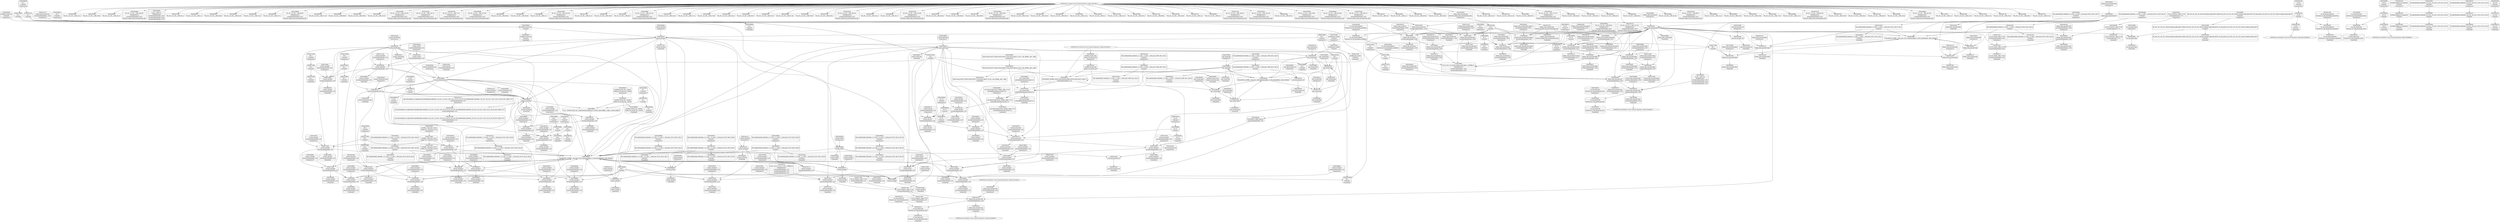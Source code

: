 digraph {
	CE0x557c980 [shape=record,shape=Mrecord,label="{CE0x557c980|i64_0|*Constant*|*SummSink*}"]
	CE0x55a1390 [shape=record,shape=Mrecord,label="{CE0x55a1390|current_sid:tmp13|security/selinux/hooks.c,218}"]
	CE0x557fb80 [shape=record,shape=Mrecord,label="{CE0x557fb80|i64*_getelementptr_inbounds_(_2_x_i64_,_2_x_i64_*___llvm_gcov_ctr98,_i64_0,_i64_0)|*Constant*|*SummSource*}"]
	CE0x555dc20 [shape=record,shape=Mrecord,label="{CE0x555dc20|_ret_%struct.task_struct*_%tmp4,_!dbg_!27714|./arch/x86/include/asm/current.h,14|*SummSink*}"]
	CE0x557f8d0 [shape=record,shape=Mrecord,label="{CE0x557f8d0|get_current:bb|*SummSource*}"]
	CE0x555b550 [shape=record,shape=Mrecord,label="{CE0x555b550|80:_i32,_112:_i8*,_:_CRE_136,144_|*MultipleSource*|security/selinux/hooks.c,5327|Function::selinux_shm_associate&Arg::shp::}"]
	CE0x55612d0 [shape=record,shape=Mrecord,label="{CE0x55612d0|i32_64|*Constant*|*SummSource*}"]
	CE0x5549580 [shape=record,shape=Mrecord,label="{CE0x5549580|current_sid:tobool|security/selinux/hooks.c,218}"]
	CE0x55d2300 [shape=record,shape=Mrecord,label="{CE0x55d2300|get_current:tmp4|./arch/x86/include/asm/current.h,14}"]
	CE0x5550ec0 [shape=record,shape=Mrecord,label="{CE0x5550ec0|_ret_i32_%retval.0,_!dbg_!27728|security/selinux/avc.c,775|*SummSource*}"]
	CE0x556e2d0 [shape=record,shape=Mrecord,label="{CE0x556e2d0|80:_i32,_112:_i8*,_:_CRE_50,51_}"]
	CE0x5597310 [shape=record,shape=Mrecord,label="{CE0x5597310|_call_void_lockdep_rcu_suspicious(i8*_getelementptr_inbounds_(_25_x_i8_,_25_x_i8_*_.str3,_i32_0,_i32_0),_i32_218,_i8*_getelementptr_inbounds_(_45_x_i8_,_45_x_i8_*_.str12,_i32_0,_i32_0))_#10,_!dbg_!27727|security/selinux/hooks.c,218|*SummSource*}"]
	CE0x5554570 [shape=record,shape=Mrecord,label="{CE0x5554570|current_sid:tmp2}"]
	CE0x555c860 [shape=record,shape=Mrecord,label="{CE0x555c860|i64_1|*Constant*|*SummSink*}"]
	CE0x555a8a0 [shape=record,shape=Mrecord,label="{CE0x555a8a0|COLLAPSED:_GCMRE___llvm_gcov_ctr312_internal_global_2_x_i64_zeroinitializer:_elem_0:default:}"]
	CE0x559f9c0 [shape=record,shape=Mrecord,label="{CE0x559f9c0|0:_i8,_:_GCMR_current_sid.__warned_internal_global_i8_0,_section_.data.unlikely_,_align_1:_elem_0:default:}"]
	CE0x5598b50 [shape=record,shape=Mrecord,label="{CE0x5598b50|COLLAPSED:_GCMRE___llvm_gcov_ctr125_internal_global_11_x_i64_zeroinitializer:_elem_0:default:}"]
	CE0x5563d50 [shape=record,shape=Mrecord,label="{CE0x5563d50|selinux_shm_associate:sid2|security/selinux/hooks.c,5332|*SummSource*}"]
	CE0x55a0cc0 [shape=record,shape=Mrecord,label="{CE0x55a0cc0|i64*_getelementptr_inbounds_(_11_x_i64_,_11_x_i64_*___llvm_gcov_ctr125,_i64_0,_i64_6)|*Constant*|*SummSource*}"]
	CE0x55578c0 [shape=record,shape=Mrecord,label="{CE0x55578c0|i32_1|*Constant*}"]
	CE0x557cb60 [shape=record,shape=Mrecord,label="{CE0x557cb60|current_sid:tmp5|security/selinux/hooks.c,218}"]
	CE0x5578810 [shape=record,shape=Mrecord,label="{CE0x5578810|GLOBAL:get_current|*Constant*}"]
	CE0x556a290 [shape=record,shape=Mrecord,label="{CE0x556a290|current_sid:tmp|*SummSource*}"]
	CE0x555d560 [shape=record,shape=Mrecord,label="{CE0x555d560|80:_i32,_112:_i8*,_:_CRE_76,80_|*MultipleSource*|security/selinux/hooks.c,5327|Function::selinux_shm_associate&Arg::shp::}"]
	CE0x556bc90 [shape=record,shape=Mrecord,label="{CE0x556bc90|80:_i32,_112:_i8*,_:_CRE_200,208_|*MultipleSource*|security/selinux/hooks.c,5327|Function::selinux_shm_associate&Arg::shp::}"]
	CE0x554f8e0 [shape=record,shape=Mrecord,label="{CE0x554f8e0|0:_i8,_8:_i32,_24:_%struct.selinux_audit_data*,_:_SCMRE_0,1_|*MultipleSource*|security/selinux/hooks.c, 5324|security/selinux/hooks.c,5329}"]
	CE0x55b05a0 [shape=record,shape=Mrecord,label="{CE0x55b05a0|get_current:tmp3|*SummSource*}"]
	CE0x555bc90 [shape=record,shape=Mrecord,label="{CE0x555bc90|80:_i32,_112:_i8*,_:_CRE_168,172_|*MultipleSource*|security/selinux/hooks.c,5327|Function::selinux_shm_associate&Arg::shp::}"]
	CE0x55e0c50 [shape=record,shape=Mrecord,label="{CE0x55e0c50|i64_1|*Constant*}"]
	CE0x556cde0 [shape=record,shape=Mrecord,label="{CE0x556cde0|selinux_shm_associate:tmp4|security/selinux/hooks.c,5327}"]
	CE0x5593080 [shape=record,shape=Mrecord,label="{CE0x5593080|i64*_getelementptr_inbounds_(_11_x_i64_,_11_x_i64_*___llvm_gcov_ctr125,_i64_0,_i64_9)|*Constant*|*SummSource*}"]
	CE0x554da40 [shape=record,shape=Mrecord,label="{CE0x554da40|current_sid:do.end}"]
	CE0x55602a0 [shape=record,shape=Mrecord,label="{CE0x55602a0|i64_5|*Constant*|*SummSink*}"]
	CE0x55912f0 [shape=record,shape=Mrecord,label="{CE0x55912f0|current_sid:land.lhs.true2|*SummSink*}"]
	"CONST[source:0(mediator),value:0(static)][purpose:{operation}][SnkIdx:3]"
	CE0x5591110 [shape=record,shape=Mrecord,label="{CE0x5591110|current_sid:land.lhs.true2}"]
	CE0x556b610 [shape=record,shape=Mrecord,label="{CE0x556b610|i32_0|*Constant*|*SummSource*}"]
	CE0x5569cd0 [shape=record,shape=Mrecord,label="{CE0x5569cd0|current_sid:tmp1|*SummSink*}"]
	CE0x554c110 [shape=record,shape=Mrecord,label="{CE0x554c110|selinux_shm_associate:tmp1|*SummSource*}"]
	CE0x5567370 [shape=record,shape=Mrecord,label="{CE0x5567370|selinux_shm_associate:tmp2|*SummSource*}"]
	CE0x555a570 [shape=record,shape=Mrecord,label="{CE0x555a570|80:_i32,_112:_i8*,_:_CRE_7,8_}"]
	CE0x4e450b0 [shape=record,shape=Mrecord,label="{CE0x4e450b0|80:_i32,_112:_i8*,_:_CRE_4,5_}"]
	CE0x554f310 [shape=record,shape=Mrecord,label="{CE0x554f310|0:_i32,_4:_i32,_8:_i32,_12:_i32,_:_CMRE_4,8_|*MultipleSource*|security/selinux/hooks.c,218|security/selinux/hooks.c,218|security/selinux/hooks.c,220}"]
	CE0x557d360 [shape=record,shape=Mrecord,label="{CE0x557d360|current_sid:tmp23|security/selinux/hooks.c,218}"]
	CE0x559a240 [shape=record,shape=Mrecord,label="{CE0x559a240|current_sid:cred|security/selinux/hooks.c,218|*SummSink*}"]
	CE0x557dd30 [shape=record,shape=Mrecord,label="{CE0x557dd30|current_sid:sid|security/selinux/hooks.c,220}"]
	CE0x556e1a0 [shape=record,shape=Mrecord,label="{CE0x556e1a0|80:_i32,_112:_i8*,_:_CRE_49,50_}"]
	CE0x5551030 [shape=record,shape=Mrecord,label="{CE0x5551030|_ret_i32_%retval.0,_!dbg_!27728|security/selinux/avc.c,775|*SummSink*}"]
	CE0x5543510 [shape=record,shape=Mrecord,label="{CE0x5543510|avc_has_perm:ssid|Function::avc_has_perm&Arg::ssid::}"]
	CE0x55a1b10 [shape=record,shape=Mrecord,label="{CE0x55a1b10|current_sid:do.body|*SummSink*}"]
	CE0x555a250 [shape=record,shape=Mrecord,label="{CE0x555a250|selinux_shm_associate:call|security/selinux/hooks.c,5325}"]
	CE0x554c180 [shape=record,shape=Mrecord,label="{CE0x554c180|selinux_shm_associate:tmp1}"]
	CE0x5561a90 [shape=record,shape=Mrecord,label="{CE0x5561a90|avc_has_perm:auditdata|Function::avc_has_perm&Arg::auditdata::|*SummSource*}"]
	CE0x555d7c0 [shape=record,shape=Mrecord,label="{CE0x555d7c0|get_current:entry|*SummSource*}"]
	CE0x5578c30 [shape=record,shape=Mrecord,label="{CE0x5578c30|GLOBAL:get_current|*Constant*|*SummSink*}"]
	CE0x5558e70 [shape=record,shape=Mrecord,label="{CE0x5558e70|selinux_shm_associate:ad|security/selinux/hooks.c, 5324|*SummSink*}"]
	CE0x5559d40 [shape=record,shape=Mrecord,label="{CE0x5559d40|80:_i32,_112:_i8*,_:_CRE_39,40_}"]
	CE0x5599e00 [shape=record,shape=Mrecord,label="{CE0x5599e00|i32_78|*Constant*}"]
	CE0x557c050 [shape=record,shape=Mrecord,label="{CE0x557c050|current_sid:tmp19|security/selinux/hooks.c,218|*SummSource*}"]
	CE0x55676a0 [shape=record,shape=Mrecord,label="{CE0x55676a0|80:_i32,_112:_i8*,_:_CRE_52,53_}"]
	CE0x5555150 [shape=record,shape=Mrecord,label="{CE0x5555150|80:_i32,_112:_i8*,_:_CRE_15,16_}"]
	CE0x555ff30 [shape=record,shape=Mrecord,label="{CE0x555ff30|80:_i32,_112:_i8*,_:_CRE_36,37_}"]
	CE0x55507e0 [shape=record,shape=Mrecord,label="{CE0x55507e0|avc_has_perm:ssid|Function::avc_has_perm&Arg::ssid::|*SummSink*}"]
	CE0x55504f0 [shape=record,shape=Mrecord,label="{CE0x55504f0|selinux_shm_associate:tmp4|security/selinux/hooks.c,5327|*SummSink*}"]
	CE0x5562780 [shape=record,shape=Mrecord,label="{CE0x5562780|i8_1|*Constant*}"]
	CE0x559fcf0 [shape=record,shape=Mrecord,label="{CE0x559fcf0|current_sid:tobool1|security/selinux/hooks.c,218}"]
	CE0x555be70 [shape=record,shape=Mrecord,label="{CE0x555be70|80:_i32,_112:_i8*,_:_CRE_172,176_|*MultipleSource*|security/selinux/hooks.c,5327|Function::selinux_shm_associate&Arg::shp::}"]
	CE0x556c480 [shape=record,shape=Mrecord,label="{CE0x556c480|selinux_shm_associate:tmp5|security/selinux/hooks.c,5327}"]
	CE0x5543080 [shape=record,shape=Mrecord,label="{CE0x5543080|selinux_shm_associate:call3|security/selinux/hooks.c,5332|*SummSink*}"]
	CE0x559a070 [shape=record,shape=Mrecord,label="{CE0x559a070|COLLAPSED:_GCMRE_current_task_external_global_%struct.task_struct*:_elem_0::|security/selinux/hooks.c,218}"]
	CE0x5553e00 [shape=record,shape=Mrecord,label="{CE0x5553e00|80:_i32,_112:_i8*,_:_CRE_44,45_}"]
	CE0x55529e0 [shape=record,shape=Mrecord,label="{CE0x55529e0|80:_i32,_112:_i8*,_:_CRE_26,27_}"]
	CE0x554cea0 [shape=record,shape=Mrecord,label="{CE0x554cea0|i64*_getelementptr_inbounds_(_2_x_i64_,_2_x_i64_*___llvm_gcov_ctr312,_i64_0,_i64_0)|*Constant*|*SummSink*}"]
	CE0x555f4e0 [shape=record,shape=Mrecord,label="{CE0x555f4e0|80:_i32,_112:_i8*,_:_CRE_9,10_}"]
	CE0x5595f40 [shape=record,shape=Mrecord,label="{CE0x5595f40|current_sid:tmp14|security/selinux/hooks.c,218}"]
	CE0x555e770 [shape=record,shape=Mrecord,label="{CE0x555e770|80:_i32,_112:_i8*,_:_CRE_112,120_|*MultipleSource*|security/selinux/hooks.c,5327|Function::selinux_shm_associate&Arg::shp::}"]
	CE0x5593b80 [shape=record,shape=Mrecord,label="{CE0x5593b80|current_sid:call|security/selinux/hooks.c,218|*SummSource*}"]
	CE0x55967f0 [shape=record,shape=Mrecord,label="{CE0x55967f0|i64*_getelementptr_inbounds_(_11_x_i64_,_11_x_i64_*___llvm_gcov_ctr125,_i64_0,_i64_8)|*Constant*|*SummSink*}"]
	CE0x55989b0 [shape=record,shape=Mrecord,label="{CE0x55989b0|i64*_getelementptr_inbounds_(_11_x_i64_,_11_x_i64_*___llvm_gcov_ctr125,_i64_0,_i64_0)|*Constant*|*SummSink*}"]
	CE0x5591280 [shape=record,shape=Mrecord,label="{CE0x5591280|current_sid:land.lhs.true2|*SummSource*}"]
	CE0x556cb20 [shape=record,shape=Mrecord,label="{CE0x556cb20|i16_28|*Constant*|*SummSink*}"]
	CE0x5574890 [shape=record,shape=Mrecord,label="{CE0x5574890|i64_3|*Constant*|*SummSource*}"]
	CE0x559a170 [shape=record,shape=Mrecord,label="{CE0x559a170|current_sid:cred|security/selinux/hooks.c,218|*SummSource*}"]
	CE0x5574900 [shape=record,shape=Mrecord,label="{CE0x5574900|i64_3|*Constant*|*SummSink*}"]
	CE0x55749a0 [shape=record,shape=Mrecord,label="{CE0x55749a0|current_sid:tmp4|security/selinux/hooks.c,218}"]
	CE0x55526a0 [shape=record,shape=Mrecord,label="{CE0x55526a0|selinux_shm_associate:ad|security/selinux/hooks.c, 5324}"]
	CE0x555a370 [shape=record,shape=Mrecord,label="{CE0x555a370|get_current:tmp1|*SummSink*}"]
	CE0x559e710 [shape=record,shape=Mrecord,label="{CE0x559e710|current_sid:security|security/selinux/hooks.c,218}"]
	CE0x6b0cd50 [shape=record,shape=Mrecord,label="{CE0x6b0cd50|80:_i32,_112:_i8*,_:_CRE_30,31_}"]
	CE0x55690c0 [shape=record,shape=Mrecord,label="{CE0x55690c0|80:_i32,_112:_i8*,_:_CRE_57,58_}"]
	CE0x5558c00 [shape=record,shape=Mrecord,label="{CE0x5558c00|80:_i32,_112:_i8*,_:_CRE_88,92_|*MultipleSource*|security/selinux/hooks.c,5327|Function::selinux_shm_associate&Arg::shp::}"]
	CE0x55699c0 [shape=record,shape=Mrecord,label="{CE0x55699c0|80:_i32,_112:_i8*,_:_CRE_12,13_}"]
	CE0x55545e0 [shape=record,shape=Mrecord,label="{CE0x55545e0|current_sid:tmp2|*SummSource*}"]
	CE0x554d340 [shape=record,shape=Mrecord,label="{CE0x554d340|selinux_shm_associate:entry|*SummSource*}"]
	CE0x5543950 [shape=record,shape=Mrecord,label="{CE0x5543950|i32_(i32,_i32,_i16,_i32,_%struct.common_audit_data*)*_bitcast_(i32_(i32,_i32,_i16,_i32,_%struct.common_audit_data.495*)*_avc_has_perm_to_i32_(i32,_i32,_i16,_i32,_%struct.common_audit_data*)*)|*Constant*}"]
	CE0x5558400 [shape=record,shape=Mrecord,label="{CE0x5558400|i64*_getelementptr_inbounds_(_2_x_i64_,_2_x_i64_*___llvm_gcov_ctr312,_i64_0,_i64_1)|*Constant*|*SummSource*}"]
	CE0x5569580 [shape=record,shape=Mrecord,label="{CE0x5569580|80:_i32,_112:_i8*,_:_CRE_61,62_}"]
	CE0x554ad20 [shape=record,shape=Mrecord,label="{CE0x554ad20|selinux_shm_associate:entry}"]
	CE0x559e1a0 [shape=record,shape=Mrecord,label="{CE0x559e1a0|i32_22|*Constant*|*SummSource*}"]
	CE0x5562440 [shape=record,shape=Mrecord,label="{CE0x5562440|current_sid:tmp16|security/selinux/hooks.c,218|*SummSource*}"]
	CE0x5560ab0 [shape=record,shape=Mrecord,label="{CE0x5560ab0|selinux_shm_associate:call|security/selinux/hooks.c,5325|*SummSource*}"]
	CE0x555a910 [shape=record,shape=Mrecord,label="{CE0x555a910|selinux_shm_associate:tmp|*SummSource*}"]
	CE0x557d990 [shape=record,shape=Mrecord,label="{CE0x557d990|i32_1|*Constant*}"]
	CE0x555fe40 [shape=record,shape=Mrecord,label="{CE0x555fe40|80:_i32,_112:_i8*,_:_CRE_35,36_}"]
	CE0x556fce0 [shape=record,shape=Mrecord,label="{CE0x556fce0|i32_3|*Constant*|*SummSink*}"]
	CE0x5590880 [shape=record,shape=Mrecord,label="{CE0x5590880|i64*_getelementptr_inbounds_(_11_x_i64_,_11_x_i64_*___llvm_gcov_ctr125,_i64_0,_i64_1)|*Constant*|*SummSource*}"]
	CE0x5568e30 [shape=record,shape=Mrecord,label="{CE0x5568e30|i64*_getelementptr_inbounds_(_2_x_i64_,_2_x_i64_*___llvm_gcov_ctr312,_i64_0,_i64_1)|*Constant*|*SummSink*}"]
	CE0x5597d40 [shape=record,shape=Mrecord,label="{CE0x5597d40|GLOBAL:lockdep_rcu_suspicious|*Constant*|*SummSink*}"]
	CE0x55d24c0 [shape=record,shape=Mrecord,label="{CE0x55d24c0|i64*_getelementptr_inbounds_(_2_x_i64_,_2_x_i64_*___llvm_gcov_ctr98,_i64_0,_i64_0)|*Constant*}"]
	CE0x55496b0 [shape=record,shape=Mrecord,label="{CE0x55496b0|current_sid:tobool|security/selinux/hooks.c,218|*SummSink*}"]
	CE0x55613b0 [shape=record,shape=Mrecord,label="{CE0x55613b0|i32_64|*Constant*|*SummSink*}"]
	CE0x5566c50 [shape=record,shape=Mrecord,label="{CE0x5566c50|current_sid:tmp12|security/selinux/hooks.c,218|*SummSink*}"]
	CE0x5552ad0 [shape=record,shape=Mrecord,label="{CE0x5552ad0|80:_i32,_112:_i8*,_:_CRE_27,28_}"]
	CE0x55996b0 [shape=record,shape=Mrecord,label="{CE0x55996b0|GLOBAL:current_sid.__warned|Global_var:current_sid.__warned|*SummSink*}"]
	CE0x556faf0 [shape=record,shape=Mrecord,label="{CE0x556faf0|i32_3|*Constant*|*SummSource*}"]
	CE0x5557ab0 [shape=record,shape=Mrecord,label="{CE0x5557ab0|current_sid:tmp3|*SummSink*}"]
	CE0x5595c00 [shape=record,shape=Mrecord,label="{CE0x5595c00|current_sid:call4|security/selinux/hooks.c,218}"]
	CE0x55d4c20 [shape=record,shape=Mrecord,label="{CE0x55d4c20|_call_void_mcount()_#3}"]
	CE0x55698d0 [shape=record,shape=Mrecord,label="{CE0x55698d0|80:_i32,_112:_i8*,_:_CRE_11,12_}"]
	CE0x55d4b60 [shape=record,shape=Mrecord,label="{CE0x55d4b60|%struct.task_struct*_(%struct.task_struct**)*_asm_movq_%gs:$_1:P_,$0_,_r,im,_dirflag_,_fpsr_,_flags_|*SummSource*}"]
	CE0x5566230 [shape=record,shape=Mrecord,label="{CE0x5566230|current_sid:tmp10|security/selinux/hooks.c,218|*SummSource*}"]
	CE0x5597df0 [shape=record,shape=Mrecord,label="{CE0x5597df0|i8*_getelementptr_inbounds_(_25_x_i8_,_25_x_i8_*_.str3,_i32_0,_i32_0)|*Constant*|*SummSource*}"]
	CE0x555e220 [shape=record,shape=Mrecord,label="{CE0x555e220|80:_i32,_112:_i8*,_:_CRE_96,100_|*MultipleSource*|security/selinux/hooks.c,5327|Function::selinux_shm_associate&Arg::shp::}"]
	CE0x5564460 [shape=record,shape=Mrecord,label="{CE0x5564460|4:_i32,_:_CRE_4,8_|*MultipleSource*|security/selinux/hooks.c,5327|security/selinux/hooks.c,5332|security/selinux/hooks.c,5327}"]
	CE0x555a800 [shape=record,shape=Mrecord,label="{CE0x555a800|get_current:tmp1|*SummSource*}"]
	CE0x559e780 [shape=record,shape=Mrecord,label="{CE0x559e780|current_sid:security|security/selinux/hooks.c,218|*SummSource*}"]
	CE0x55579b0 [shape=record,shape=Mrecord,label="{CE0x55579b0|current_sid:tmp3|*SummSource*}"]
	CE0x5567a30 [shape=record,shape=Mrecord,label="{CE0x5567a30|80:_i32,_112:_i8*,_:_CRE_55,56_}"]
	CE0x55664e0 [shape=record,shape=Mrecord,label="{CE0x55664e0|current_sid:tmp11|security/selinux/hooks.c,218}"]
	CE0x555a090 [shape=record,shape=Mrecord,label="{CE0x555a090|_call_void_mcount()_#3|*SummSource*}"]
	CE0x55718e0 [shape=record,shape=Mrecord,label="{CE0x55718e0|i64_2|*Constant*}"]
	CE0x5559e30 [shape=record,shape=Mrecord,label="{CE0x5559e30|80:_i32,_112:_i8*,_:_CRE_40,41_}"]
	CE0x556f850 [shape=record,shape=Mrecord,label="{CE0x556f850|selinux_shm_associate:key|security/selinux/hooks.c,5330|*SummSource*}"]
	CE0x5597a60 [shape=record,shape=Mrecord,label="{CE0x5597a60|GLOBAL:lockdep_rcu_suspicious|*Constant*}"]
	CE0x5596a30 [shape=record,shape=Mrecord,label="{CE0x5596a30|i64*_getelementptr_inbounds_(_11_x_i64_,_11_x_i64_*___llvm_gcov_ctr125,_i64_0,_i64_8)|*Constant*}"]
	CE0x559dcb0 [shape=record,shape=Mrecord,label="{CE0x559dcb0|current_sid:tmp21|security/selinux/hooks.c,218}"]
	CE0x55574e0 [shape=record,shape=Mrecord,label="{CE0x55574e0|80:_i32,_112:_i8*,_:_CRE_64,65_}"]
	CE0x557d680 [shape=record,shape=Mrecord,label="{CE0x557d680|current_sid:tmp23|security/selinux/hooks.c,218|*SummSource*}"]
	CE0x692c500 [shape=record,shape=Mrecord,label="{CE0x692c500|selinux_shm_associate:shm_perm|security/selinux/hooks.c,5327|*SummSource*}"]
	CE0x556b480 [shape=record,shape=Mrecord,label="{CE0x556b480|80:_i32,_112:_i8*,_:_CRE_19,20_}"]
	CE0x556bab0 [shape=record,shape=Mrecord,label="{CE0x556bab0|80:_i32,_112:_i8*,_:_CRE_192,200_|*MultipleSource*|security/selinux/hooks.c,5327|Function::selinux_shm_associate&Arg::shp::}"]
	CE0x556f150 [shape=record,shape=Mrecord,label="{CE0x556f150|selinux_shm_associate:key|security/selinux/hooks.c,5330|*SummSink*}"]
	CE0x55997e0 [shape=record,shape=Mrecord,label="{CE0x55997e0|current_sid:tmp8|security/selinux/hooks.c,218}"]
	CE0x5555850 [shape=record,shape=Mrecord,label="{CE0x5555850|selinux_shm_associate:shp|Function::selinux_shm_associate&Arg::shp::|*SummSource*}"]
	CE0x559ab50 [shape=record,shape=Mrecord,label="{CE0x559ab50|current_sid:tobool1|security/selinux/hooks.c,218|*SummSink*}"]
	CE0x556b040 [shape=record,shape=Mrecord,label="{CE0x556b040|current_sid:tmp15|security/selinux/hooks.c,218}"]
	CE0x556f550 [shape=record,shape=Mrecord,label="{CE0x556f550|selinux_shm_associate:u|security/selinux/hooks.c,5330}"]
	CE0x74c76f0 [shape=record,shape=Mrecord,label="{CE0x74c76f0|80:_i32,_112:_i8*,_:_CRE_2,3_}"]
	CE0x55913c0 [shape=record,shape=Mrecord,label="{CE0x55913c0|i64*_getelementptr_inbounds_(_11_x_i64_,_11_x_i64_*___llvm_gcov_ctr125,_i64_0,_i64_0)|*Constant*}"]
	CE0x5562950 [shape=record,shape=Mrecord,label="{CE0x5562950|i8_1|*Constant*|*SummSource*}"]
	CE0x5597380 [shape=record,shape=Mrecord,label="{CE0x5597380|_call_void_lockdep_rcu_suspicious(i8*_getelementptr_inbounds_(_25_x_i8_,_25_x_i8_*_.str3,_i32_0,_i32_0),_i32_218,_i8*_getelementptr_inbounds_(_45_x_i8_,_45_x_i8_*_.str12,_i32_0,_i32_0))_#10,_!dbg_!27727|security/selinux/hooks.c,218|*SummSink*}"]
	CE0x55528f0 [shape=record,shape=Mrecord,label="{CE0x55528f0|80:_i32,_112:_i8*,_:_CRE_25,26_}"]
	CE0x557f070 [shape=record,shape=Mrecord,label="{CE0x557f070|get_current:tmp}"]
	CE0x556a5d0 [shape=record,shape=Mrecord,label="{CE0x556a5d0|current_sid:tmp|*SummSink*}"]
	CE0x5593590 [shape=record,shape=Mrecord,label="{CE0x5593590|i64_0|*Constant*|*SummSource*}"]
	CE0x554a780 [shape=record,shape=Mrecord,label="{CE0x554a780|selinux_shm_associate:bb}"]
	CE0x5572dd0 [shape=record,shape=Mrecord,label="{CE0x5572dd0|selinux_shm_associate:tmp5|security/selinux/hooks.c,5327|*SummSource*}"]
	CE0x555f000 [shape=record,shape=Mrecord,label="{CE0x555f000|current_sid:tmp6|security/selinux/hooks.c,218|*SummSource*}"]
	CE0x5565ad0 [shape=record,shape=Mrecord,label="{CE0x5565ad0|current_sid:bb}"]
	CE0x5599e70 [shape=record,shape=Mrecord,label="{CE0x5599e70|i32_78|*Constant*|*SummSink*}"]
	CE0x5560fa0 [shape=record,shape=Mrecord,label="{CE0x5560fa0|avc_has_perm:tclass|Function::avc_has_perm&Arg::tclass::|*SummSource*}"]
	CE0x5570430 [shape=record,shape=Mrecord,label="{CE0x5570430|80:_i32,_112:_i8*,_:_CRE_23,24_}"]
	CE0x559fdf0 [shape=record,shape=Mrecord,label="{CE0x559fdf0|current_sid:tmp8|security/selinux/hooks.c,218|*SummSink*}"]
	CE0x557b0a0 [shape=record,shape=Mrecord,label="{CE0x557b0a0|i64*_getelementptr_inbounds_(_11_x_i64_,_11_x_i64_*___llvm_gcov_ctr125,_i64_0,_i64_9)|*Constant*|*SummSink*}"]
	"CONST[source:2(external),value:2(dynamic)][purpose:{subject}][SrcIdx:2]"
	CE0x55677d0 [shape=record,shape=Mrecord,label="{CE0x55677d0|80:_i32,_112:_i8*,_:_CRE_53,54_}"]
	CE0x5596b10 [shape=record,shape=Mrecord,label="{CE0x5596b10|current_sid:tmp15|security/selinux/hooks.c,218|*SummSink*}"]
	CE0x5599aa0 [shape=record,shape=Mrecord,label="{CE0x5599aa0|current_sid:if.then}"]
	CE0x5597cb0 [shape=record,shape=Mrecord,label="{CE0x5597cb0|GLOBAL:lockdep_rcu_suspicious|*Constant*|*SummSource*}"]
	CE0x5554060 [shape=record,shape=Mrecord,label="{CE0x5554060|80:_i32,_112:_i8*,_:_CRE_46,47_}"]
	CE0x5567570 [shape=record,shape=Mrecord,label="{CE0x5567570|80:_i32,_112:_i8*,_:_CRE_51,52_}"]
	CE0x556f470 [shape=record,shape=Mrecord,label="{CE0x556f470|selinux_shm_associate:tmp6|security/selinux/hooks.c,5330|*SummSink*}"]
	CE0x554eee0 [shape=record,shape=Mrecord,label="{CE0x554eee0|current_sid:sid|security/selinux/hooks.c,220|*SummSink*}"]
	CE0x555d3d0 [shape=record,shape=Mrecord,label="{CE0x555d3d0|current_sid:land.lhs.true}"]
	CE0x554a690 [shape=record,shape=Mrecord,label="{CE0x554a690|selinux_shm_associate:bb|*SummSource*}"]
	CE0x555a790 [shape=record,shape=Mrecord,label="{CE0x555a790|get_current:tmp1}"]
	"CONST[source:0(mediator),value:2(dynamic)][purpose:{object}][SnkIdx:1]"
	CE0x5573f50 [shape=record,shape=Mrecord,label="{CE0x5573f50|i8_4|*Constant*}"]
	CE0x555ab00 [shape=record,shape=Mrecord,label="{CE0x555ab00|selinux_shm_associate:tmp}"]
	CE0x5555060 [shape=record,shape=Mrecord,label="{CE0x5555060|80:_i32,_112:_i8*,_:_CRE_14,15_}"]
	CE0x55d49a0 [shape=record,shape=Mrecord,label="{CE0x55d49a0|get_current:tmp4|./arch/x86/include/asm/current.h,14|*SummSource*}"]
	CE0x5552bc0 [shape=record,shape=Mrecord,label="{CE0x5552bc0|80:_i32,_112:_i8*,_:_CRE_28,29_}"]
	CE0x55601c0 [shape=record,shape=Mrecord,label="{CE0x55601c0|i64_5|*Constant*|*SummSource*}"]
	CE0x5559f20 [shape=record,shape=Mrecord,label="{CE0x5559f20|80:_i32,_112:_i8*,_:_CRE_41,42_}"]
	CE0x555fb10 [shape=record,shape=Mrecord,label="{CE0x555fb10|GLOBAL:current_sid.__warned|Global_var:current_sid.__warned}"]
	CE0x55d4e10 [shape=record,shape=Mrecord,label="{CE0x55d4e10|get_current:tmp|*SummSource*}"]
	CE0x557b4d0 [shape=record,shape=Mrecord,label="{CE0x557b4d0|current_sid:tmp17|security/selinux/hooks.c,218|*SummSource*}"]
	CE0x5550c00 [shape=record,shape=Mrecord,label="{CE0x5550c00|avc_has_perm:entry|*SummSink*}"]
	CE0x55d4a60 [shape=record,shape=Mrecord,label="{CE0x55d4a60|%struct.task_struct*_(%struct.task_struct**)*_asm_movq_%gs:$_1:P_,$0_,_r,im,_dirflag_,_fpsr_,_flags_}"]
	CE0x557b7d0 [shape=record,shape=Mrecord,label="{CE0x557b7d0|current_sid:tmp18|security/selinux/hooks.c,218}"]
	CE0x555bab0 [shape=record,shape=Mrecord,label="{CE0x555bab0|80:_i32,_112:_i8*,_:_CRE_160,168_|*MultipleSource*|security/selinux/hooks.c,5327|Function::selinux_shm_associate&Arg::shp::}"]
	CE0x556c1f0 [shape=record,shape=Mrecord,label="{CE0x556c1f0|selinux_shm_associate:security|security/selinux/hooks.c,5327|*SummSource*}"]
	CE0x556e490 [shape=record,shape=Mrecord,label="{CE0x556e490|i64*_getelementptr_inbounds_(_2_x_i64_,_2_x_i64_*___llvm_gcov_ctr312,_i64_0,_i64_0)|*Constant*|*SummSource*}"]
	CE0x555e000 [shape=record,shape=Mrecord,label="{CE0x555e000|_call_void_mcount()_#3}"]
	CE0x7293060 [shape=record,shape=Mrecord,label="{CE0x7293060|selinux_shm_associate:tmp3|*SummSource*}"]
	CE0x556f2d0 [shape=record,shape=Mrecord,label="{CE0x556f2d0|selinux_shm_associate:shm_perm1|security/selinux/hooks.c,5330}"]
	CE0x55643f0 [shape=record,shape=Mrecord,label="{CE0x55643f0|4:_i32,_:_CRE_0,2_|*MultipleSource*|security/selinux/hooks.c,5327|security/selinux/hooks.c,5332|security/selinux/hooks.c,5327}"]
	CE0x5570160 [shape=record,shape=Mrecord,label="{CE0x5570160|80:_i32,_112:_i8*,_:_CRE_20,21_}"]
	CE0x55a04f0 [shape=record,shape=Mrecord,label="{CE0x55a04f0|current_sid:if.then|*SummSink*}"]
	CE0x55631e0 [shape=record,shape=Mrecord,label="{CE0x55631e0|selinux_shm_associate:u|security/selinux/hooks.c,5330|*SummSource*}"]
	CE0x6c06d70 [shape=record,shape=Mrecord,label="{CE0x6c06d70|80:_i32,_112:_i8*,_:_CRE_1,2_}"]
	CE0x556e070 [shape=record,shape=Mrecord,label="{CE0x556e070|80:_i32,_112:_i8*,_:_CRE_48,49_}"]
	CE0x557d800 [shape=record,shape=Mrecord,label="{CE0x557d800|current_sid:tmp23|security/selinux/hooks.c,218|*SummSink*}"]
	CE0x5561520 [shape=record,shape=Mrecord,label="{CE0x5561520|avc_has_perm:requested|Function::avc_has_perm&Arg::requested::|*SummSink*}"]
	CE0x5550d40 [shape=record,shape=Mrecord,label="{CE0x5550d40|avc_has_perm:auditdata|Function::avc_has_perm&Arg::auditdata::|*SummSink*}"]
	CE0x5596e20 [shape=record,shape=Mrecord,label="{CE0x5596e20|current_sid:tmp16|security/selinux/hooks.c,218}"]
	CE0x557cbd0 [shape=record,shape=Mrecord,label="{CE0x557cbd0|GLOBAL:__llvm_gcov_ctr125|Global_var:__llvm_gcov_ctr125}"]
	CE0x55674d0 [shape=record,shape=Mrecord,label="{CE0x55674d0|selinux_shm_associate:tmp3}"]
	CE0x555fd50 [shape=record,shape=Mrecord,label="{CE0x555fd50|80:_i32,_112:_i8*,_:_CRE_34,35_}"]
	CE0x5564b80 [shape=record,shape=Mrecord,label="{CE0x5564b80|selinux_shm_associate:tmp7|security/selinux/hooks.c,5332|*SummSink*}"]
	CE0x6b0ce40 [shape=record,shape=Mrecord,label="{CE0x6b0ce40|80:_i32,_112:_i8*,_:_CRE_31,32_}"]
	CE0x55646e0 [shape=record,shape=Mrecord,label="{CE0x55646e0|selinux_shm_associate:call3|security/selinux/hooks.c,5332}"]
	CE0x557d1f0 [shape=record,shape=Mrecord,label="{CE0x557d1f0|current_sid:tmp22|security/selinux/hooks.c,218|*SummSource*}"]
	CE0x556d330 [shape=record,shape=Mrecord,label="{CE0x556d330|80:_i32,_112:_i8*,_:_CRE_70,71_}"]
	CE0x55a1400 [shape=record,shape=Mrecord,label="{CE0x55a1400|current_sid:tmp13|security/selinux/hooks.c,218|*SummSource*}"]
	CE0x55a0f70 [shape=record,shape=Mrecord,label="{CE0x55a0f70|i64*_getelementptr_inbounds_(_11_x_i64_,_11_x_i64_*___llvm_gcov_ctr125,_i64_0,_i64_6)|*Constant*|*SummSink*}"]
	CE0x5550740 [shape=record,shape=Mrecord,label="{CE0x5550740|avc_has_perm:ssid|Function::avc_has_perm&Arg::ssid::|*SummSource*}"]
	CE0x555f860 [shape=record,shape=Mrecord,label="{CE0x555f860|current_sid:tmp7|security/selinux/hooks.c,218|*SummSource*}"]
	CE0x5558980 [shape=record,shape=Mrecord,label="{CE0x5558980|80:_i32,_112:_i8*,_:_CRE_84,88_|*MultipleSource*|security/selinux/hooks.c,5327|Function::selinux_shm_associate&Arg::shp::}"]
	CE0x556b840 [shape=record,shape=Mrecord,label="{CE0x556b840|selinux_shm_associate:shm_perm|security/selinux/hooks.c,5327}"]
	CE0x557f400 [shape=record,shape=Mrecord,label="{CE0x557f400|current_sid:tmp24|security/selinux/hooks.c,220}"]
	CE0x5563750 [shape=record,shape=Mrecord,label="{CE0x5563750|selinux_shm_associate:ipc_id|security/selinux/hooks.c,5330|*SummSource*}"]
	CE0x555c8d0 [shape=record,shape=Mrecord,label="{CE0x555c8d0|i64_1|*Constant*|*SummSource*}"]
	CE0x5551210 [shape=record,shape=Mrecord,label="{CE0x5551210|current_sid:if.then|*SummSource*}"]
	CE0x556c850 [shape=record,shape=Mrecord,label="{CE0x556c850|i16_28|*Constant*}"]
	CE0x55a0650 [shape=record,shape=Mrecord,label="{CE0x55a0650|GLOBAL:current_task|Global_var:current_task|*SummSink*}"]
	CE0x5558660 [shape=record,shape=Mrecord,label="{CE0x5558660|i32_10|*Constant*}"]
	CE0x555d2e0 [shape=record,shape=Mrecord,label="{CE0x555d2e0|current_sid:if.end|*SummSink*}"]
	CE0x556fa80 [shape=record,shape=Mrecord,label="{CE0x556fa80|i32_3|*Constant*}"]
	CE0x5561a20 [shape=record,shape=Mrecord,label="{CE0x5561a20|avc_has_perm:auditdata|Function::avc_has_perm&Arg::auditdata::}"]
	CE0x556b2a0 [shape=record,shape=Mrecord,label="{CE0x556b2a0|80:_i32,_112:_i8*,_:_CRE_17,18_}"]
	CE0x5550480 [shape=record,shape=Mrecord,label="{CE0x5550480|selinux_shm_associate:tmp4|security/selinux/hooks.c,5327|*SummSource*}"]
	CE0x55508a0 [shape=record,shape=Mrecord,label="{CE0x55508a0|avc_has_perm:tsid|Function::avc_has_perm&Arg::tsid::}"]
	CE0x55616f0 [shape=record,shape=Mrecord,label="{CE0x55616f0|avc_has_perm:requested|Function::avc_has_perm&Arg::requested::}"]
	CE0x55715b0 [shape=record,shape=Mrecord,label="{CE0x55715b0|_ret_i32_%tmp24,_!dbg_!27742|security/selinux/hooks.c,220|*SummSource*}"]
	CE0x55666b0 [shape=record,shape=Mrecord,label="{CE0x55666b0|current_sid:tmp11|security/selinux/hooks.c,218|*SummSource*}"]
	CE0x55d2200 [shape=record,shape=Mrecord,label="{CE0x55d2200|_call_void_mcount()_#3|*SummSink*}"]
	CE0x5554860 [shape=record,shape=Mrecord,label="{CE0x5554860|current_sid:tmp3}"]
	CE0x5560480 [shape=record,shape=Mrecord,label="{CE0x5560480|i64_4|*Constant*}"]
	CE0x5596f90 [shape=record,shape=Mrecord,label="{CE0x5596f90|i8*_getelementptr_inbounds_(_25_x_i8_,_25_x_i8_*_.str3,_i32_0,_i32_0)|*Constant*}"]
	CE0x555a160 [shape=record,shape=Mrecord,label="{CE0x555a160|_call_void_mcount()_#3|*SummSink*}"]
	CE0x5596240 [shape=record,shape=Mrecord,label="{CE0x5596240|current_sid:tmp14|security/selinux/hooks.c,218|*SummSink*}"]
	CE0x554c6b0 [shape=record,shape=Mrecord,label="{CE0x554c6b0|current_sid:tmp1}"]
	CE0x5563350 [shape=record,shape=Mrecord,label="{CE0x5563350|selinux_shm_associate:u|security/selinux/hooks.c,5330|*SummSink*}"]
	CE0x55733c0 [shape=record,shape=Mrecord,label="{CE0x55733c0|selinux_shm_associate:type|security/selinux/hooks.c,5329|*SummSource*}"]
	CE0x5557ba0 [shape=record,shape=Mrecord,label="{CE0x5557ba0|_call_void_mcount()_#3}"]
	CE0x557bf20 [shape=record,shape=Mrecord,label="{CE0x557bf20|i64*_getelementptr_inbounds_(_11_x_i64_,_11_x_i64_*___llvm_gcov_ctr125,_i64_0,_i64_10)|*Constant*}"]
	CE0x55a1c20 [shape=record,shape=Mrecord,label="{CE0x55a1c20|current_sid:if.end}"]
	CE0x5592be0 [shape=record,shape=Mrecord,label="{CE0x5592be0|i8*_getelementptr_inbounds_(_45_x_i8_,_45_x_i8_*_.str12,_i32_0,_i32_0)|*Constant*|*SummSink*}"]
	CE0x55d4da0 [shape=record,shape=Mrecord,label="{CE0x55d4da0|COLLAPSED:_GCMRE___llvm_gcov_ctr98_internal_global_2_x_i64_zeroinitializer:_elem_0:default:}"]
	CE0x559edc0 [shape=record,shape=Mrecord,label="{CE0x559edc0|i64*_getelementptr_inbounds_(_2_x_i64_,_2_x_i64_*___llvm_gcov_ctr98,_i64_0,_i64_1)|*Constant*}"]
	CE0x556c260 [shape=record,shape=Mrecord,label="{CE0x556c260|selinux_shm_associate:security|security/selinux/hooks.c,5327}"]
	CE0x5560ba0 [shape=record,shape=Mrecord,label="{CE0x5560ba0|GLOBAL:current_sid|*Constant*}"]
	CE0x55966c0 [shape=record,shape=Mrecord,label="{CE0x55966c0|i1_true|*Constant*|*SummSink*}"]
	CE0x55599d0 [shape=record,shape=Mrecord,label="{CE0x55599d0|selinux_shm_associate:bb|*SummSink*}"]
	CE0x557b110 [shape=record,shape=Mrecord,label="{CE0x557b110|current_sid:tmp17|security/selinux/hooks.c,218}"]
	CE0x55921f0 [shape=record,shape=Mrecord,label="{CE0x55921f0|i32_218|*Constant*}"]
	CE0x556cc90 [shape=record,shape=Mrecord,label="{CE0x556cc90|i32_64|*Constant*}"]
	CE0x5553180 [shape=record,shape=Mrecord,label="{CE0x5553180|selinux_shm_associate:tmp2|*SummSink*}"]
	CE0x554dd10 [shape=record,shape=Mrecord,label="{CE0x554dd10|current_sid:do.end|*SummSink*}"]
	CE0x556d0d0 [shape=record,shape=Mrecord,label="{CE0x556d0d0|80:_i32,_112:_i8*,_:_CRE_68,69_}"]
	CE0x55be540 [shape=record,shape=Mrecord,label="{CE0x55be540|i64*_getelementptr_inbounds_(_2_x_i64_,_2_x_i64_*___llvm_gcov_ctr98,_i64_0,_i64_0)|*Constant*|*SummSink*}"]
	CE0x556d600 [shape=record,shape=Mrecord,label="{CE0x556d600|i32_1|*Constant*|*SummSink*}"]
	CE0x5574aa0 [shape=record,shape=Mrecord,label="{CE0x5574aa0|current_sid:tmp4|security/selinux/hooks.c,218|*SummSource*}"]
	CE0x5569320 [shape=record,shape=Mrecord,label="{CE0x5569320|80:_i32,_112:_i8*,_:_CRE_59,60_}"]
	CE0x5596370 [shape=record,shape=Mrecord,label="{CE0x5596370|i1_true|*Constant*}"]
	CE0x556b390 [shape=record,shape=Mrecord,label="{CE0x556b390|80:_i32,_112:_i8*,_:_CRE_18,19_}"]
	CE0x5591930 [shape=record,shape=Mrecord,label="{CE0x5591930|_call_void_mcount()_#3|*SummSink*}"]
	CE0x555eb00 [shape=record,shape=Mrecord,label="{CE0x555eb00|80:_i32,_112:_i8*,_:_CRE_128,136_|*MultipleSource*|security/selinux/hooks.c,5327|Function::selinux_shm_associate&Arg::shp::}"]
	CE0x559d6c0 [shape=record,shape=Mrecord,label="{CE0x559d6c0|current_sid:tmp20|security/selinux/hooks.c,218}"]
	CE0x6c06c90 [shape=record,shape=Mrecord,label="{CE0x6c06c90|selinux_shm_associate:shm_perm|security/selinux/hooks.c,5327|*SummSink*}"]
	CE0x55a0560 [shape=record,shape=Mrecord,label="{CE0x55a0560|current_sid:do.body}"]
	CE0x5560d30 [shape=record,shape=Mrecord,label="{CE0x5560d30|GLOBAL:current_sid|*Constant*|*SummSource*}"]
	CE0x5591a40 [shape=record,shape=Mrecord,label="{CE0x5591a40|current_sid:call|security/selinux/hooks.c,218}"]
	CE0x55663b0 [shape=record,shape=Mrecord,label="{CE0x55663b0|current_sid:tmp10|security/selinux/hooks.c,218|*SummSink*}"]
	CE0x555e5d0 [shape=record,shape=Mrecord,label="{CE0x555e5d0|80:_i32,_112:_i8*,_:_CRE_104,112_|*MultipleSource*|security/selinux/hooks.c,5327|Function::selinux_shm_associate&Arg::shp::}"]
	CE0x5558790 [shape=record,shape=Mrecord,label="{CE0x5558790|80:_i32,_112:_i8*,_:_CRE_72,73_|*MultipleSource*|security/selinux/hooks.c,5327|Function::selinux_shm_associate&Arg::shp::}"]
	CE0x555df30 [shape=record,shape=Mrecord,label="{CE0x555df30|selinux_shm_associate:tmp3|*SummSink*}"]
	CE0x5557850 [shape=record,shape=Mrecord,label="{CE0x5557850|selinux_shm_associate:tmp1|*SummSink*}"]
	CE0x556ff40 [shape=record,shape=Mrecord,label="{CE0x556ff40|i32_(i32,_i32,_i16,_i32,_%struct.common_audit_data*)*_bitcast_(i32_(i32,_i32,_i16,_i32,_%struct.common_audit_data.495*)*_avc_has_perm_to_i32_(i32,_i32,_i16,_i32,_%struct.common_audit_data*)*)|*Constant*|*SummSource*}"]
	CE0x55b0610 [shape=record,shape=Mrecord,label="{CE0x55b0610|get_current:tmp3|*SummSink*}"]
	CE0x555b8d0 [shape=record,shape=Mrecord,label="{CE0x555b8d0|80:_i32,_112:_i8*,_:_CRE_152,160_|*MultipleSource*|security/selinux/hooks.c,5327|Function::selinux_shm_associate&Arg::shp::}"]
	CE0x5569450 [shape=record,shape=Mrecord,label="{CE0x5569450|80:_i32,_112:_i8*,_:_CRE_60,61_}"]
	CE0x55972a0 [shape=record,shape=Mrecord,label="{CE0x55972a0|_call_void_lockdep_rcu_suspicious(i8*_getelementptr_inbounds_(_25_x_i8_,_25_x_i8_*_.str3,_i32_0,_i32_0),_i32_218,_i8*_getelementptr_inbounds_(_45_x_i8_,_45_x_i8_*_.str12,_i32_0,_i32_0))_#10,_!dbg_!27727|security/selinux/hooks.c,218}"]
	CE0x5561680 [shape=record,shape=Mrecord,label="{CE0x5561680|_ret_i32_%retval.0,_!dbg_!27728|security/selinux/avc.c,775}"]
	CE0x55691f0 [shape=record,shape=Mrecord,label="{CE0x55691f0|80:_i32,_112:_i8*,_:_CRE_58,59_}"]
	CE0x556aba0 [shape=record,shape=Mrecord,label="{CE0x556aba0|80:_i32,_112:_i8*,_:_CRE_3,4_}"]
	"CONST[source:0(mediator),value:2(dynamic)][purpose:{object}][SnkIdx:2]"
	CE0x55b2f90 [shape=record,shape=Mrecord,label="{CE0x55b2f90|get_current:tmp2|*SummSource*}"]
	CE0x5592b70 [shape=record,shape=Mrecord,label="{CE0x5592b70|i8*_getelementptr_inbounds_(_45_x_i8_,_45_x_i8_*_.str12,_i32_0,_i32_0)|*Constant*|*SummSource*}"]
	CE0x5573640 [shape=record,shape=Mrecord,label="{CE0x5573640|selinux_shm_associate:shm_perm1|security/selinux/hooks.c,5330|*SummSink*}"]
	CE0x557f720 [shape=record,shape=Mrecord,label="{CE0x557f720|current_sid:tmp24|security/selinux/hooks.c,220|*SummSink*}"]
	CE0x554ca50 [shape=record,shape=Mrecord,label="{CE0x554ca50|i32_0|*Constant*}"]
	CE0x55437b0 [shape=record,shape=Mrecord,label="{CE0x55437b0|selinux_shm_associate:call3|security/selinux/hooks.c,5332|*SummSource*}"]
	CE0x55513c0 [shape=record,shape=Mrecord,label="{CE0x55513c0|_ret_i32_%call3,_!dbg_!27729|security/selinux/hooks.c,5332}"]
	CE0x555e950 [shape=record,shape=Mrecord,label="{CE0x555e950|80:_i32,_112:_i8*,_:_CRE_120,128_|*MultipleSource*|security/selinux/hooks.c,5327|Function::selinux_shm_associate&Arg::shp::}"]
	CE0x5570250 [shape=record,shape=Mrecord,label="{CE0x5570250|80:_i32,_112:_i8*,_:_CRE_21,22_}"]
	CE0x559ac80 [shape=record,shape=Mrecord,label="{CE0x559ac80|i64_5|*Constant*}"]
	CE0x5560830 [shape=record,shape=Mrecord,label="{CE0x5560830|current_sid:tmp9|security/selinux/hooks.c,218|*SummSink*}"]
	CE0x557ceb0 [shape=record,shape=Mrecord,label="{CE0x557ceb0|i64*_getelementptr_inbounds_(_2_x_i64_,_2_x_i64_*___llvm_gcov_ctr98,_i64_0,_i64_1)|*Constant*|*SummSink*}"]
	CE0x55713c0 [shape=record,shape=Mrecord,label="{CE0x55713c0|current_sid:entry|*SummSink*}"]
	CE0x5598ae0 [shape=record,shape=Mrecord,label="{CE0x5598ae0|current_sid:tmp}"]
	CE0x559d530 [shape=record,shape=Mrecord,label="{CE0x559d530|i64*_getelementptr_inbounds_(_11_x_i64_,_11_x_i64_*___llvm_gcov_ctr125,_i64_0,_i64_10)|*Constant*|*SummSource*}"]
	CE0x5572e90 [shape=record,shape=Mrecord,label="{CE0x5572e90|selinux_shm_associate:tmp5|security/selinux/hooks.c,5327|*SummSink*}"]
	CE0x5566960 [shape=record,shape=Mrecord,label="{CE0x5566960|current_sid:tmp12|security/selinux/hooks.c,218}"]
	CE0x6b0cc60 [shape=record,shape=Mrecord,label="{CE0x6b0cc60|80:_i32,_112:_i8*,_:_CRE_29,30_}"]
	CE0x555d710 [shape=record,shape=Mrecord,label="{CE0x555d710|get_current:entry}"]
	CE0x555c4f0 [shape=record,shape=Mrecord,label="{CE0x555c4f0|current_sid:call|security/selinux/hooks.c,218|*SummSink*}"]
	CE0x555f420 [shape=record,shape=Mrecord,label="{CE0x555f420|80:_i32,_112:_i8*,_:_CRE_8,9_}"]
	CE0x5574820 [shape=record,shape=Mrecord,label="{CE0x5574820|i64_3|*Constant*}"]
	CE0x555b6f0 [shape=record,shape=Mrecord,label="{CE0x555b6f0|80:_i32,_112:_i8*,_:_CRE_144,152_|*MultipleSource*|security/selinux/hooks.c,5327|Function::selinux_shm_associate&Arg::shp::}"]
	CE0x55786e0 [shape=record,shape=Mrecord,label="{CE0x55786e0|current_sid:call4|security/selinux/hooks.c,218|*SummSink*}"]
	CE0x5565be0 [shape=record,shape=Mrecord,label="{CE0x5565be0|current_sid:bb|*SummSource*}"]
	"CONST[source:0(mediator),value:2(dynamic)][purpose:{subject}][SrcIdx:3]"
	CE0x5566830 [shape=record,shape=Mrecord,label="{CE0x5566830|current_sid:tmp11|security/selinux/hooks.c,218|*SummSink*}"]
	CE0x5553c50 [shape=record,shape=Mrecord,label="{CE0x5553c50|80:_i32,_112:_i8*,_:_CRE_42,43_}"]
	CE0x5543b80 [shape=record,shape=Mrecord,label="{CE0x5543b80|avc_has_perm:entry|*SummSource*}"]
	CE0x555ed60 [shape=record,shape=Mrecord,label="{CE0x555ed60|current_sid:tmp5|security/selinux/hooks.c,218|*SummSink*}"]
	CE0x556d460 [shape=record,shape=Mrecord,label="{CE0x556d460|80:_i32,_112:_i8*,_:_CRE_71,72_}"]
	CE0x5569a90 [shape=record,shape=Mrecord,label="{CE0x5569a90|i64*_getelementptr_inbounds_(_11_x_i64_,_11_x_i64_*___llvm_gcov_ctr125,_i64_0,_i64_1)|*Constant*}"]
	CE0x555d8b0 [shape=record,shape=Mrecord,label="{CE0x555d8b0|get_current:entry|*SummSink*}"]
	CE0x55605c0 [shape=record,shape=Mrecord,label="{CE0x55605c0|i64_4|*Constant*|*SummSink*}"]
	CE0x5554cf0 [shape=record,shape=Mrecord,label="{CE0x5554cf0|i64*_getelementptr_inbounds_(_2_x_i64_,_2_x_i64_*___llvm_gcov_ctr312,_i64_0,_i64_0)|*Constant*}"]
	CE0x55a1aa0 [shape=record,shape=Mrecord,label="{CE0x55a1aa0|current_sid:do.body|*SummSource*}"]
	CE0x559a9d0 [shape=record,shape=Mrecord,label="{CE0x559a9d0|current_sid:tobool1|security/selinux/hooks.c,218|*SummSource*}"]
	CE0x556def0 [shape=record,shape=Mrecord,label="{CE0x556def0|80:_i32,_112:_i8*,_:_CRE_47,48_}"]
	CE0x55a1cc0 [shape=record,shape=Mrecord,label="{CE0x55a1cc0|current_sid:if.end|*SummSource*}"]
	CE0x559d650 [shape=record,shape=Mrecord,label="{CE0x559d650|current_sid:tmp19|security/selinux/hooks.c,218|*SummSink*}"]
	CE0x5560410 [shape=record,shape=Mrecord,label="{CE0x5560410|current_sid:tmp10|security/selinux/hooks.c,218}"]
	CE0x5592520 [shape=record,shape=Mrecord,label="{CE0x5592520|i32_218|*Constant*|*SummSink*}"]
	CE0x559fb80 [shape=record,shape=Mrecord,label="{CE0x559fb80|current_sid:tmp8|security/selinux/hooks.c,218|*SummSource*}"]
	CE0x55d23a0 [shape=record,shape=Mrecord,label="{CE0x55d23a0|get_current:tmp4|./arch/x86/include/asm/current.h,14|*SummSink*}"]
	CE0x55659e0 [shape=record,shape=Mrecord,label="{CE0x55659e0|current_sid:land.lhs.true|*SummSink*}"]
	CE0x5571740 [shape=record,shape=Mrecord,label="{CE0x5571740|current_sid:tobool|security/selinux/hooks.c,218|*SummSource*}"]
	CE0x55932d0 [shape=record,shape=Mrecord,label="{CE0x55932d0|current_sid:tmp4|security/selinux/hooks.c,218|*SummSink*}"]
	CE0x5592390 [shape=record,shape=Mrecord,label="{CE0x5592390|i32_218|*Constant*|*SummSource*}"]
	CE0x559eca0 [shape=record,shape=Mrecord,label="{CE0x559eca0|get_current:tmp2}"]
	CE0x5562ad0 [shape=record,shape=Mrecord,label="{CE0x5562ad0|i8_1|*Constant*|*SummSink*}"]
	CE0x555c450 [shape=record,shape=Mrecord,label="{CE0x555c450|i32_0|*Constant*}"]
	CE0x555f6f0 [shape=record,shape=Mrecord,label="{CE0x555f6f0|current_sid:tmp7|security/selinux/hooks.c,218}"]
	CE0x556ec30 [shape=record,shape=Mrecord,label="{CE0x556ec30|current_sid:entry}"]
	CE0x55987f0 [shape=record,shape=Mrecord,label="{CE0x55987f0|i64*_getelementptr_inbounds_(_11_x_i64_,_11_x_i64_*___llvm_gcov_ctr125,_i64_0,_i64_0)|*Constant*|*SummSource*}"]
	CE0x556c010 [shape=record,shape=Mrecord,label="{CE0x556c010|selinux_shm_associate:security|security/selinux/hooks.c,5327|*SummSink*}"]
	CE0x5552850 [shape=record,shape=Mrecord,label="{CE0x5552850|80:_i32,_112:_i8*,_:_CRE_24,25_}"]
	CE0x5568fc0 [shape=record,shape=Mrecord,label="{CE0x5568fc0|80:_i32,_112:_i8*,_:_CRE_56,57_}"]
	CE0x5570050 [shape=record,shape=Mrecord,label="{CE0x5570050|i32_(i32,_i32,_i16,_i32,_%struct.common_audit_data*)*_bitcast_(i32_(i32,_i32,_i16,_i32,_%struct.common_audit_data.495*)*_avc_has_perm_to_i32_(i32,_i32,_i16,_i32,_%struct.common_audit_data*)*)|*Constant*|*SummSink*}"]
	CE0x5597eb0 [shape=record,shape=Mrecord,label="{CE0x5597eb0|i8*_getelementptr_inbounds_(_25_x_i8_,_25_x_i8_*_.str3,_i32_0,_i32_0)|*Constant*|*SummSink*}"]
	CE0x556f4e0 [shape=record,shape=Mrecord,label="{CE0x556f4e0|selinux_shm_associate:ipc_id|security/selinux/hooks.c,5330}"]
	CE0x5558830 [shape=record,shape=Mrecord,label="{CE0x5558830|80:_i32,_112:_i8*,_:_CRE_80,84_|*MultipleSource*|security/selinux/hooks.c,5327|Function::selinux_shm_associate&Arg::shp::}"]
	CE0x55918c0 [shape=record,shape=Mrecord,label="{CE0x55918c0|_call_void_mcount()_#3|*SummSource*}"]
	CE0x6b0cf30 [shape=record,shape=Mrecord,label="{CE0x6b0cf30|80:_i32,_112:_i8*,_:_CRE_32,33_}"]
	CE0x5571650 [shape=record,shape=Mrecord,label="{CE0x5571650|_ret_i32_%tmp24,_!dbg_!27742|security/selinux/hooks.c,220|*SummSink*}"]
	CE0x554a5c0 [shape=record,shape=Mrecord,label="{CE0x554a5c0|selinux_shm_associate:call|security/selinux/hooks.c,5325|*SummSink*}"]
	CE0x5559bb0 [shape=record,shape=Mrecord,label="{CE0x5559bb0|80:_i32,_112:_i8*,_:_CRE_37,38_}"]
	CE0x557baa0 [shape=record,shape=Mrecord,label="{CE0x557baa0|current_sid:tmp18|security/selinux/hooks.c,218|*SummSink*}"]
	CE0x557bbd0 [shape=record,shape=Mrecord,label="{CE0x557bbd0|current_sid:tmp19|security/selinux/hooks.c,218}"]
	CE0x559d9e0 [shape=record,shape=Mrecord,label="{CE0x559d9e0|current_sid:tmp20|security/selinux/hooks.c,218|*SummSink*}"]
	CE0x556cfa0 [shape=record,shape=Mrecord,label="{CE0x556cfa0|80:_i32,_112:_i8*,_:_CRE_67,68_}"]
	CE0x55b3000 [shape=record,shape=Mrecord,label="{CE0x55b3000|get_current:tmp2|*SummSink*}"]
	CE0x5565940 [shape=record,shape=Mrecord,label="{CE0x5565940|current_sid:land.lhs.true|*SummSource*}"]
	CE0x55909e0 [shape=record,shape=Mrecord,label="{CE0x55909e0|i64*_getelementptr_inbounds_(_11_x_i64_,_11_x_i64_*___llvm_gcov_ctr125,_i64_0,_i64_1)|*Constant*|*SummSink*}"]
	CE0x555ad10 [shape=record,shape=Mrecord,label="{CE0x555ad10|selinux_shm_associate:entry|*SummSink*}"]
	CE0x55a0220 [shape=record,shape=Mrecord,label="{CE0x55a0220|%struct.task_struct*_(%struct.task_struct**)*_asm_movq_%gs:$_1:P_,$0_,_r,im,_dirflag_,_fpsr_,_flags_|*SummSink*}"]
	CE0x5590dc0 [shape=record,shape=Mrecord,label="{CE0x5590dc0|GLOBAL:current_task|Global_var:current_task|*SummSource*}"]
	CE0x559e3b0 [shape=record,shape=Mrecord,label="{CE0x559e3b0|i32_22|*Constant*|*SummSink*}"]
	CE0x55a0a60 [shape=record,shape=Mrecord,label="{CE0x55a0a60|i64*_getelementptr_inbounds_(_11_x_i64_,_11_x_i64_*___llvm_gcov_ctr125,_i64_0,_i64_6)|*Constant*}"]
	CE0x55740e0 [shape=record,shape=Mrecord,label="{CE0x55740e0|i8_4|*Constant*|*SummSource*}"]
	CE0x5554650 [shape=record,shape=Mrecord,label="{CE0x5554650|current_sid:tmp2|*SummSink*}"]
	CE0x557d0c0 [shape=record,shape=Mrecord,label="{CE0x557d0c0|current_sid:tmp22|security/selinux/hooks.c,218}"]
	CE0x5561790 [shape=record,shape=Mrecord,label="{CE0x5561790|avc_has_perm:requested|Function::avc_has_perm&Arg::requested::|*SummSource*}"]
	CE0x55572b0 [shape=record,shape=Mrecord,label="{CE0x55572b0|80:_i32,_112:_i8*,_:_CRE_62,63_}"]
	CE0x5555740 [shape=record,shape=Mrecord,label="{CE0x5555740|selinux_shm_associate:shp|Function::selinux_shm_associate&Arg::shp::}"]
	CE0x554dba0 [shape=record,shape=Mrecord,label="{CE0x554dba0|current_sid:do.end|*SummSource*}"]
	CE0x555e3c0 [shape=record,shape=Mrecord,label="{CE0x555e3c0|80:_i32,_112:_i8*,_:_CRE_100,102_|*MultipleSource*|security/selinux/hooks.c,5327|Function::selinux_shm_associate&Arg::shp::}"]
	CE0x5564570 [shape=record,shape=Mrecord,label="{CE0x5564570|selinux_shm_associate:tmp7|security/selinux/hooks.c,5332}"]
	CE0x55a1470 [shape=record,shape=Mrecord,label="{CE0x55a1470|current_sid:tmp13|security/selinux/hooks.c,218|*SummSink*}"]
	CE0x557b970 [shape=record,shape=Mrecord,label="{CE0x557b970|current_sid:tmp18|security/selinux/hooks.c,218|*SummSource*}"]
	CE0x557cce0 [shape=record,shape=Mrecord,label="{CE0x557cce0|current_sid:tmp6|security/selinux/hooks.c,218}"]
	CE0x5592a70 [shape=record,shape=Mrecord,label="{CE0x5592a70|i8*_getelementptr_inbounds_(_45_x_i8_,_45_x_i8_*_.str12,_i32_0,_i32_0)|*Constant*}"]
	CE0x55e0be0 [shape=record,shape=Mrecord,label="{CE0x55e0be0|get_current:tmp|*SummSink*}"]
	CE0x556c080 [shape=record,shape=Mrecord,label="{CE0x556c080|i32_10|*Constant*|*SummSink*}"]
	CE0x5563a60 [shape=record,shape=Mrecord,label="{CE0x5563a60|selinux_shm_associate:sid2|security/selinux/hooks.c,5332}"]
	CE0x5592eb0 [shape=record,shape=Mrecord,label="{CE0x5592eb0|i64*_getelementptr_inbounds_(_11_x_i64_,_11_x_i64_*___llvm_gcov_ctr125,_i64_0,_i64_9)|*Constant*}"]
	CE0x557f590 [shape=record,shape=Mrecord,label="{CE0x557f590|current_sid:tmp24|security/selinux/hooks.c,220|*SummSource*}"]
	CE0x555f580 [shape=record,shape=Mrecord,label="{CE0x555f580|80:_i32,_112:_i8*,_:_CRE_10,11_}"]
	"CONST[source:0(mediator),value:2(dynamic)][purpose:{subject}][SnkIdx:0]"
	CE0x55732b0 [shape=record,shape=Mrecord,label="{CE0x55732b0|selinux_shm_associate:type|security/selinux/hooks.c,5329}"]
	CE0x5553110 [shape=record,shape=Mrecord,label="{CE0x5553110|selinux_shm_associate:tmp2}"]
	CE0x5565cb0 [shape=record,shape=Mrecord,label="{CE0x5565cb0|current_sid:bb|*SummSink*}"]
	CE0x554f5a0 [shape=record,shape=Mrecord,label="{CE0x554f5a0|get_current:bb}"]
	CE0x55515c0 [shape=record,shape=Mrecord,label="{CE0x55515c0|_ret_i32_%call3,_!dbg_!27729|security/selinux/hooks.c,5332|*SummSource*}"]
	CE0x556b1b0 [shape=record,shape=Mrecord,label="{CE0x556b1b0|80:_i32,_112:_i8*,_:_CRE_16,17_}"]
	CE0x559de10 [shape=record,shape=Mrecord,label="{CE0x559de10|current_sid:tmp21|security/selinux/hooks.c,218|*SummSource*}"]
	CE0x557cab0 [shape=record,shape=Mrecord,label="{CE0x557cab0|GLOBAL:__llvm_gcov_ctr125|Global_var:__llvm_gcov_ctr125|*SummSink*}"]
	CE0x556eb70 [shape=record,shape=Mrecord,label="{CE0x556eb70|GLOBAL:current_sid|*Constant*|*SummSink*}"]
	CE0x559e030 [shape=record,shape=Mrecord,label="{CE0x559e030|current_sid:tmp21|security/selinux/hooks.c,218|*SummSink*}"]
	CE0x556b680 [shape=record,shape=Mrecord,label="{CE0x556b680|i32_0|*Constant*|*SummSink*}"]
	CE0x555c050 [shape=record,shape=Mrecord,label="{CE0x555c050|80:_i32,_112:_i8*,_:_CRE_176,184_|*MultipleSource*|security/selinux/hooks.c,5327|Function::selinux_shm_associate&Arg::shp::}"]
	CE0x5571a80 [shape=record,shape=Mrecord,label="{CE0x5571a80|i64_2|*Constant*|*SummSink*}"]
	CE0x5573540 [shape=record,shape=Mrecord,label="{CE0x5573540|selinux_shm_associate:type|security/selinux/hooks.c,5329|*SummSink*}"]
	CE0x5574760 [shape=record,shape=Mrecord,label="{CE0x5574760|i64_0|*Constant*}"]
	CE0x555ac00 [shape=record,shape=Mrecord,label="{CE0x555ac00|i64*_getelementptr_inbounds_(_2_x_i64_,_2_x_i64_*___llvm_gcov_ctr98,_i64_0,_i64_1)|*Constant*|*SummSource*}"]
	CE0x5559c50 [shape=record,shape=Mrecord,label="{CE0x5559c50|80:_i32,_112:_i8*,_:_CRE_38,39_}"]
	CE0x556f340 [shape=record,shape=Mrecord,label="{CE0x556f340|selinux_shm_associate:shm_perm1|security/selinux/hooks.c,5330|*SummSource*}"]
	CE0x554efd0 [shape=record,shape=Mrecord,label="{CE0x554efd0|current_sid:sid|security/selinux/hooks.c,220|*SummSource*}"]
	CE0x559d840 [shape=record,shape=Mrecord,label="{CE0x559d840|current_sid:tmp20|security/selinux/hooks.c,218|*SummSource*}"]
	CE0x555ebe0 [shape=record,shape=Mrecord,label="{CE0x555ebe0|GLOBAL:__llvm_gcov_ctr125|Global_var:__llvm_gcov_ctr125|*SummSource*}"]
	CE0x55573b0 [shape=record,shape=Mrecord,label="{CE0x55573b0|80:_i32,_112:_i8*,_:_CRE_63,64_}"]
	CE0x5557610 [shape=record,shape=Mrecord,label="{CE0x5557610|80:_i32,_112:_i8*,_:_CRE_65,66_}"]
	CE0x5599530 [shape=record,shape=Mrecord,label="{CE0x5599530|GLOBAL:current_sid.__warned|Global_var:current_sid.__warned|*SummSource*}"]
	CE0x5558da0 [shape=record,shape=Mrecord,label="{CE0x5558da0|80:_i32,_112:_i8*,_:_CRE_92,96_|*MultipleSource*|security/selinux/hooks.c,5327|Function::selinux_shm_associate&Arg::shp::}"]
	CE0x559a000 [shape=record,shape=Mrecord,label="{CE0x559a000|current_sid:cred|security/selinux/hooks.c,218}"]
	CE0x5561010 [shape=record,shape=Mrecord,label="{CE0x5561010|avc_has_perm:tclass|Function::avc_has_perm&Arg::tclass::|*SummSink*}"]
	CE0x559e5a0 [shape=record,shape=Mrecord,label="{CE0x559e5a0|COLLAPSED:_CMRE:_elem_0::|security/selinux/hooks.c,218}"]
	CE0x5571430 [shape=record,shape=Mrecord,label="{CE0x5571430|_ret_i32_%tmp24,_!dbg_!27742|security/selinux/hooks.c,220}"]
	CE0x556c5d0 [shape=record,shape=Mrecord,label="{CE0x556c5d0|avc_has_perm:tsid|Function::avc_has_perm&Arg::tsid::|*SummSource*}"]
	CE0x554d7c0 [shape=record,shape=Mrecord,label="{CE0x554d7c0|_ret_i32_%call3,_!dbg_!27729|security/selinux/hooks.c,5332|*SummSink*}"]
	CE0x5571bf0 [shape=record,shape=Mrecord,label="{CE0x5571bf0|i64_1|*Constant*}"]
	CE0x556be70 [shape=record,shape=Mrecord,label="{CE0x556be70|i32_10|*Constant*|*SummSource*}"]
	CE0x559df40 [shape=record,shape=Mrecord,label="{CE0x559df40|i32_22|*Constant*}"]
	CE0x555fc60 [shape=record,shape=Mrecord,label="{CE0x555fc60|80:_i32,_112:_i8*,_:_CRE_33,34_}"]
	CE0x555f9e0 [shape=record,shape=Mrecord,label="{CE0x555f9e0|current_sid:tmp7|security/selinux/hooks.c,218|*SummSink*}"]
	CE0x554c720 [shape=record,shape=Mrecord,label="{CE0x554c720|current_sid:tmp1|*SummSource*}"]
	CE0x5553d10 [shape=record,shape=Mrecord,label="{CE0x5553d10|80:_i32,_112:_i8*,_:_CRE_43,44_}"]
	CE0x5578ab0 [shape=record,shape=Mrecord,label="{CE0x5578ab0|GLOBAL:get_current|*Constant*|*SummSource*}"]
	CE0x556f740 [shape=record,shape=Mrecord,label="{CE0x556f740|selinux_shm_associate:tmp6|security/selinux/hooks.c,5330|*SummSource*}"]
	CE0x556d200 [shape=record,shape=Mrecord,label="{CE0x556d200|80:_i32,_112:_i8*,_:_CRE_69,70_}"]
	CE0x5554fa0 [shape=record,shape=Mrecord,label="{CE0x5554fa0|80:_i32,_112:_i8*,_:_CRE_13,14_}"]
	CE0x555d940 [shape=record,shape=Mrecord,label="{CE0x555d940|_ret_%struct.task_struct*_%tmp4,_!dbg_!27714|./arch/x86/include/asm/current.h,14|*SummSource*}"]
	CE0x559d5e0 [shape=record,shape=Mrecord,label="{CE0x559d5e0|i64*_getelementptr_inbounds_(_11_x_i64_,_11_x_i64_*___llvm_gcov_ctr125,_i64_0,_i64_10)|*Constant*|*SummSink*}"]
	"CONST[source:1(input),value:2(dynamic)][purpose:{object}][SrcIdx:1]"
	CE0x55637c0 [shape=record,shape=Mrecord,label="{CE0x55637c0|selinux_shm_associate:ipc_id|security/selinux/hooks.c,5330|*SummSink*}"]
	CE0x5563f10 [shape=record,shape=Mrecord,label="{CE0x5563f10|selinux_shm_associate:sid2|security/selinux/hooks.c,5332|*SummSink*}"]
	CE0x5552710 [shape=record,shape=Mrecord,label="{CE0x5552710|selinux_shm_associate:ad|security/selinux/hooks.c, 5324|*SummSource*}"]
	CE0x555a480 [shape=record,shape=Mrecord,label="{CE0x555a480|80:_i32,_112:_i8*,_:_CRE_6,7_}"]
	CE0x556fe40 [shape=record,shape=Mrecord,label="{CE0x556fe40|selinux_shm_associate:tmp6|security/selinux/hooks.c,5330}"]
	CE0x5570340 [shape=record,shape=Mrecord,label="{CE0x5570340|80:_i32,_112:_i8*,_:_CRE_22,23_}"]
	CE0x559e7f0 [shape=record,shape=Mrecord,label="{CE0x559e7f0|current_sid:security|security/selinux/hooks.c,218|*SummSink*}"]
	CE0x557b540 [shape=record,shape=Mrecord,label="{CE0x557b540|current_sid:tmp17|security/selinux/hooks.c,218|*SummSink*}"]
	CE0x554c640 [shape=record,shape=Mrecord,label="{CE0x554c640|i64_1|*Constant*}"]
	CE0x556d590 [shape=record,shape=Mrecord,label="{CE0x556d590|i32_1|*Constant*|*SummSource*}"]
	CE0x5567900 [shape=record,shape=Mrecord,label="{CE0x5567900|80:_i32,_112:_i8*,_:_CRE_54,55_}"]
	CE0x55b06d0 [shape=record,shape=Mrecord,label="{CE0x55b06d0|_call_void_mcount()_#3|*SummSource*}"]
	CE0x555f380 [shape=record,shape=Mrecord,label="{CE0x555f380|current_sid:tmp6|security/selinux/hooks.c,218|*SummSink*}"]
	CE0x5560660 [shape=record,shape=Mrecord,label="{CE0x5560660|current_sid:tmp9|security/selinux/hooks.c,218}"]
	CE0x5562650 [shape=record,shape=Mrecord,label="{CE0x5562650|current_sid:tmp16|security/selinux/hooks.c,218|*SummSink*}"]
	CE0x5574270 [shape=record,shape=Mrecord,label="{CE0x5574270|i8_4|*Constant*|*SummSink*}"]
	CE0x5574b70 [shape=record,shape=Mrecord,label="{CE0x5574b70|i64*_getelementptr_inbounds_(_2_x_i64_,_2_x_i64_*___llvm_gcov_ctr312,_i64_0,_i64_1)|*Constant*}"]
	CE0x555ecf0 [shape=record,shape=Mrecord,label="{CE0x555ecf0|current_sid:tmp5|security/selinux/hooks.c,218|*SummSource*}"]
	CE0x5595e90 [shape=record,shape=Mrecord,label="{CE0x5595e90|current_sid:call4|security/selinux/hooks.c,218|*SummSource*}"]
	CE0x5557740 [shape=record,shape=Mrecord,label="{CE0x5557740|80:_i32,_112:_i8*,_:_CRE_66,67_}"]
	CE0x5599ee0 [shape=record,shape=Mrecord,label="{CE0x5599ee0|i32_78|*Constant*|*SummSource*}"]
	CE0x55604f0 [shape=record,shape=Mrecord,label="{CE0x55604f0|i64_4|*Constant*|*SummSource*}"]
	CE0x55960c0 [shape=record,shape=Mrecord,label="{CE0x55960c0|current_sid:tmp14|security/selinux/hooks.c,218|*SummSource*}"]
	CE0x556c6e0 [shape=record,shape=Mrecord,label="{CE0x556c6e0|avc_has_perm:tsid|Function::avc_has_perm&Arg::tsid::|*SummSink*}"]
	CE0x5596aa0 [shape=record,shape=Mrecord,label="{CE0x5596aa0|current_sid:tmp15|security/selinux/hooks.c,218|*SummSource*}"]
	CE0x55a0310 [shape=record,shape=Mrecord,label="{CE0x55a0310|GLOBAL:current_task|Global_var:current_task}"]
	CE0x55c42e0 [shape=record,shape=Mrecord,label="{CE0x55c42e0|get_current:tmp3}"]
	CE0x5553f30 [shape=record,shape=Mrecord,label="{CE0x5553f30|80:_i32,_112:_i8*,_:_CRE_45,46_}"]
	CE0x5560760 [shape=record,shape=Mrecord,label="{CE0x5560760|current_sid:tmp9|security/selinux/hooks.c,218|*SummSource*}"]
	CE0x556acf0 [shape=record,shape=Mrecord,label="{CE0x556acf0|i64*_getelementptr_inbounds_(_11_x_i64_,_11_x_i64_*___llvm_gcov_ctr125,_i64_0,_i64_8)|*Constant*|*SummSource*}"]
	CE0x557fa50 [shape=record,shape=Mrecord,label="{CE0x557fa50|get_current:bb|*SummSink*}"]
	CE0x557d460 [shape=record,shape=Mrecord,label="{CE0x557d460|current_sid:tmp22|security/selinux/hooks.c,218|*SummSink*}"]
	CE0x55649d0 [shape=record,shape=Mrecord,label="{CE0x55649d0|selinux_shm_associate:tmp7|security/selinux/hooks.c,5332|*SummSource*}"]
	CE0x4e45150 [shape=record,shape=Mrecord,label="{CE0x4e45150|80:_i32,_112:_i8*,_:_CRE_5,6_}"]
	CE0x5566ad0 [shape=record,shape=Mrecord,label="{CE0x5566ad0|current_sid:tmp12|security/selinux/hooks.c,218|*SummSource*}"]
	CE0x5571950 [shape=record,shape=Mrecord,label="{CE0x5571950|i64_2|*Constant*|*SummSource*}"]
	CE0x6a5e370 [shape=record,shape=Mrecord,label="{CE0x6a5e370|selinux_shm_associate:tmp|*SummSink*}"]
	CE0x5555610 [shape=record,shape=Mrecord,label="{CE0x5555610|selinux_shm_associate:shp|Function::selinux_shm_associate&Arg::shp::|*SummSink*}"]
	CE0x6c06d00 [shape=record,shape=Mrecord,label="{CE0x6c06d00|80:_i32,_112:_i8*,_:_CRE_0,1_}"]
	CE0x5560f30 [shape=record,shape=Mrecord,label="{CE0x5560f30|avc_has_perm:tclass|Function::avc_has_perm&Arg::tclass::}"]
	CE0x556f1c0 [shape=record,shape=Mrecord,label="{CE0x556f1c0|selinux_shm_associate:key|security/selinux/hooks.c,5330}"]
	CE0x5596540 [shape=record,shape=Mrecord,label="{CE0x5596540|i1_true|*Constant*|*SummSource*}"]
	CE0x556ed30 [shape=record,shape=Mrecord,label="{CE0x556ed30|current_sid:entry|*SummSource*}"]
	CE0x555c230 [shape=record,shape=Mrecord,label="{CE0x555c230|80:_i32,_112:_i8*,_:_CRE_184,192_|*MultipleSource*|security/selinux/hooks.c,5327|Function::selinux_shm_associate&Arg::shp::}"]
	CE0x5550b00 [shape=record,shape=Mrecord,label="{CE0x5550b00|avc_has_perm:entry}"]
	CE0x556c9f0 [shape=record,shape=Mrecord,label="{CE0x556c9f0|i16_28|*Constant*|*SummSource*}"]
	CE0x555db80 [shape=record,shape=Mrecord,label="{CE0x555db80|_ret_%struct.task_struct*_%tmp4,_!dbg_!27714|./arch/x86/include/asm/current.h,14}"]
	CE0x55a1c20 -> CE0x555d2e0
	CE0x5591110 -> CE0x5598b50
	CE0x5592b70 -> CE0x5592a70
	CE0x55d4a60 -> CE0x55d2300
	"CONST[source:1(input),value:2(dynamic)][purpose:{object}][SrcIdx:1]" -> CE0x5567900
	CE0x556faf0 -> CE0x556fa80
	CE0x55d24c0 -> CE0x55d4da0
	CE0x559fcf0 -> CE0x5560660
	CE0x555a8a0 -> CE0x555ab00
	CE0x555d7c0 -> CE0x555d710
	CE0x555fb10 -> CE0x55997e0
	CE0x5572dd0 -> CE0x556c480
	"CONST[source:1(input),value:2(dynamic)][purpose:{object}][SrcIdx:1]" -> CE0x55573b0
	"CONST[source:1(input),value:2(dynamic)][purpose:{object}][SrcIdx:1]" -> CE0x555d560
	CE0x559a070 -> CE0x557d0c0
	CE0x556ff40 -> CE0x5543950
	CE0x554a780 -> CE0x556f2d0
	CE0x5591110 -> CE0x5595f40
	CE0x5549580 -> CE0x555d3d0
	CE0x5558400 -> CE0x5574b70
	CE0x554da40 -> CE0x5595c00
	"CONST[source:1(input),value:2(dynamic)][purpose:{object}][SrcIdx:1]" -> CE0x5555150
	CE0x55b2f90 -> CE0x559eca0
	CE0x554c180 -> CE0x555a8a0
	CE0x55960c0 -> CE0x5595f40
	CE0x55646e0 -> CE0x55513c0
	CE0x556b840 -> CE0x556c260
	CE0x5554860 -> CE0x5557ab0
	CE0x55a0560 -> CE0x557cb60
	"CONST[source:1(input),value:2(dynamic)][purpose:{object}][SrcIdx:1]" -> CE0x55690c0
	CE0x555e000 -> CE0x555a160
	CE0x556b610 -> CE0x554ca50
	CE0x557bbd0 -> CE0x559d650
	"CONST[source:1(input),value:2(dynamic)][purpose:{object}][SrcIdx:1]" -> CE0x55699c0
	CE0x559f9c0 -> CE0x55997e0
	CE0x557d1f0 -> CE0x557d0c0
	CE0x55d2300 -> CE0x555db80
	CE0x5599aa0 -> CE0x55a04f0
	CE0x55a1c20 -> CE0x557b110
	CE0x5595e90 -> CE0x5595c00
	"CONST[source:1(input),value:2(dynamic)][purpose:{object}][SrcIdx:1]" -> CE0x555fc60
	CE0x554a780 -> CE0x555e000
	CE0x554a780 -> CE0x556ec30
	CE0x55918c0 -> CE0x5557ba0
	CE0x556ec30 -> CE0x5599aa0
	CE0x555f860 -> CE0x555f6f0
	CE0x5558830 -> CE0x556fe40
	CE0x5598b50 -> CE0x557cce0
	CE0x55d4da0 -> CE0x559eca0
	CE0x554da40 -> CE0x557f400
	CE0x559fcf0 -> CE0x5599aa0
	"CONST[source:1(input),value:2(dynamic)][purpose:{object}][SrcIdx:1]" -> CE0x555bc90
	"CONST[source:0(mediator),value:2(dynamic)][purpose:{subject}][SrcIdx:3]" -> CE0x5560ab0
	CE0x557b4d0 -> CE0x557b110
	CE0x5560480 -> CE0x55605c0
	CE0x557cce0 -> CE0x555f380
	CE0x554a690 -> CE0x554a780
	CE0x556f850 -> CE0x556f1c0
	CE0x5543950 -> CE0x5550b00
	CE0x5563750 -> CE0x556f4e0
	CE0x554da40 -> CE0x559a000
	CE0x5553110 -> CE0x55674d0
	CE0x55a0a60 -> CE0x55a0f70
	CE0x554ca50 -> CE0x55732b0
	CE0x557d680 -> CE0x557d360
	CE0x555d3d0 -> CE0x55664e0
	CE0x559edc0 -> CE0x55d4da0
	"CONST[source:1(input),value:2(dynamic)][purpose:{object}][SrcIdx:1]" -> CE0x5570250
	CE0x55a0560 -> CE0x5599aa0
	"CONST[source:1(input),value:2(dynamic)][purpose:{object}][SrcIdx:1]" -> CE0x556d200
	"CONST[source:1(input),value:2(dynamic)][purpose:{object}][SrcIdx:1]" -> CE0x5552ad0
	"CONST[source:1(input),value:2(dynamic)][purpose:{object}][SrcIdx:1]" -> CE0x556e1a0
	CE0x5565ad0 -> CE0x5554860
	"CONST[source:1(input),value:2(dynamic)][purpose:{object}][SrcIdx:1]" -> CE0x74c76f0
	CE0x55d49a0 -> CE0x55d2300
	"CONST[source:1(input),value:2(dynamic)][purpose:{object}][SrcIdx:1]" -> CE0x5567570
	CE0x5560fa0 -> CE0x5560f30
	CE0x554a780 -> CE0x556c480
	CE0x555a090 -> CE0x555e000
	CE0x55578c0 -> CE0x556f550
	"CONST[source:1(input),value:2(dynamic)][purpose:{object}][SrcIdx:1]" -> CE0x555e950
	CE0x5596a30 -> CE0x556b040
	CE0x5599ee0 -> CE0x5599e00
	CE0x554da40 -> CE0x559d6c0
	CE0x5571bf0 -> CE0x554c180
	CE0x556ec30 -> CE0x5598b50
	CE0x555a800 -> CE0x555a790
	CE0x557d360 -> CE0x557dd30
	CE0x555ab00 -> CE0x554c180
	CE0x55578c0 -> CE0x55526a0
	"CONST[source:1(input),value:2(dynamic)][purpose:{object}][SrcIdx:1]" -> CE0x5568fc0
	CE0x554f310 -> CE0x557f400
	CE0x556d590 -> CE0x55578c0
	CE0x5566960 -> CE0x5566c50
	CE0x55a1c20 -> CE0x557b7d0
	CE0x554f5a0 -> CE0x559eca0
	"CONST[source:1(input),value:2(dynamic)][purpose:{object}][SrcIdx:1]" -> CE0x555bab0
	CE0x555f6f0 -> CE0x555f9e0
	"CONST[source:1(input),value:2(dynamic)][purpose:{object}][SrcIdx:1]" -> CE0x5558da0
	CE0x55578c0 -> CE0x5563a60
	CE0x554c640 -> CE0x559d6c0
	"CONST[source:1(input),value:2(dynamic)][purpose:{object}][SrcIdx:1]" -> CE0x555a480
	CE0x559e780 -> CE0x559e710
	CE0x554c110 -> CE0x554c180
	CE0x554a780 -> CE0x5563a60
	"CONST[source:1(input),value:2(dynamic)][purpose:{object}][SrcIdx:1]" -> CE0x556bab0
	CE0x557f070 -> CE0x555a790
	"CONST[source:1(input),value:2(dynamic)][purpose:{object}][SrcIdx:1]" -> CE0x5554060
	CE0x5554570 -> CE0x5554860
	CE0x559eca0 -> CE0x55c42e0
	CE0x5554cf0 -> CE0x554cea0
	CE0x55a1390 -> CE0x55a1470
	CE0x555d3d0 -> CE0x5591110
	CE0x554ca50 -> CE0x556f1c0
	"CONST[source:1(input),value:2(dynamic)][purpose:{object}][SrcIdx:1]" -> CE0x5555850
	CE0x5591a40 -> CE0x555c4f0
	CE0x5599aa0 -> CE0x5596e20
	CE0x556c1f0 -> CE0x556c260
	CE0x556c9f0 -> CE0x556c850
	CE0x555d3d0 -> CE0x55659e0
	CE0x554efd0 -> CE0x557dd30
	CE0x557d990 -> CE0x556d600
	CE0x5574b70 -> CE0x5568e30
	CE0x557bf20 -> CE0x559d5e0
	CE0x554da40 -> CE0x557bbd0
	CE0x556ec30 -> CE0x5598ae0
	"CONST[source:1(input),value:2(dynamic)][purpose:{object}][SrcIdx:1]" -> CE0x5570340
	"CONST[source:1(input),value:2(dynamic)][purpose:{object}][SrcIdx:1]" -> CE0x5558c00
	CE0x559e5a0 -> CE0x557d0c0
	CE0x557f400 -> CE0x5571430
	CE0x5599aa0 -> CE0x5598b50
	CE0x556b040 -> CE0x5596e20
	CE0x5574b70 -> CE0x555a8a0
	CE0x5565ad0 -> CE0x5598b50
	"CONST[source:1(input),value:2(dynamic)][purpose:{object}][SrcIdx:1]" -> CE0x555f420
	CE0x559ac80 -> CE0x5560660
	"CONST[source:1(input),value:2(dynamic)][purpose:{object}][SrcIdx:1]" -> CE0x555fd50
	CE0x554a780 -> CE0x554f8e0
	CE0x554da40 -> CE0x559e710
	CE0x555d3d0 -> CE0x5560410
	CE0x5592eb0 -> CE0x557b110
	CE0x556b040 -> CE0x5596b10
	CE0x5574820 -> CE0x5574900
	"CONST[source:1(input),value:2(dynamic)][purpose:{object}][SrcIdx:1]" -> CE0x4e45150
	CE0x5595c00 -> CE0x559a000
	CE0x55616f0 -> CE0x5561520
	CE0x556f1c0 -> CE0x556f150
	CE0x556f740 -> CE0x556fe40
	CE0x554a780 -> CE0x556f550
	CE0x5564570 -> CE0x55508a0
	CE0x557cbd0 -> CE0x557cab0
	CE0x554a780 -> CE0x55646e0
	CE0x556ec30 -> CE0x554c6b0
	CE0x557bbd0 -> CE0x559d6c0
	CE0x556acf0 -> CE0x5596a30
	CE0x555d710 -> CE0x554f5a0
	CE0x556fa80 -> CE0x556f1c0
	CE0x556ec30 -> CE0x55a0560
	CE0x557cb60 -> CE0x5598b50
	CE0x556f340 -> CE0x556f2d0
	CE0x555d710 -> CE0x555d8b0
	"CONST[source:1(input),value:2(dynamic)][purpose:{object}][SrcIdx:1]" -> CE0x556d0d0
	CE0x5571740 -> CE0x5549580
	CE0x555ac00 -> CE0x559edc0
	CE0x559d840 -> CE0x559d6c0
	CE0x55631e0 -> CE0x556f550
	CE0x556f550 -> CE0x556f4e0
	CE0x554da40 -> CE0x555d710
	CE0x554da40 -> CE0x557d0c0
	"CONST[source:1(input),value:2(dynamic)][purpose:{object}][SrcIdx:1]" -> CE0x5559e30
	CE0x55a0560 -> CE0x5549580
	CE0x557b7d0 -> CE0x557baa0
	CE0x555fb10 -> CE0x55996b0
	CE0x55d4a60 -> CE0x559a070
	CE0x55666b0 -> CE0x55664e0
	CE0x556f4e0 -> CE0x554f8e0
	CE0x557f590 -> CE0x557f400
	CE0x55601c0 -> CE0x559ac80
	"CONST[source:1(input),value:2(dynamic)][purpose:{object}][SrcIdx:1]" -> CE0x5553d10
	CE0x5554cf0 -> CE0x555ab00
	CE0x554a780 -> CE0x555a250
	CE0x557d360 -> CE0x557d800
	CE0x55a1c20 -> CE0x5598b50
	"CONST[source:1(input),value:2(dynamic)][purpose:{object}][SrcIdx:1]" -> CE0x55643f0
	"CONST[source:1(input),value:2(dynamic)][purpose:{object}][SrcIdx:1]" -> CE0x55698d0
	"CONST[source:1(input),value:2(dynamic)][purpose:{object}][SrcIdx:1]" -> CE0x556d460
	CE0x556fe40 -> CE0x554f8e0
	CE0x5596a30 -> CE0x5598b50
	CE0x555d3d0 -> CE0x5560660
	CE0x555f000 -> CE0x557cce0
	CE0x557cb60 -> CE0x557cce0
	CE0x55e0c50 -> CE0x55c42e0
	CE0x554a780 -> CE0x555a8a0
	CE0x55513c0 -> CE0x554d7c0
	CE0x5560410 -> CE0x5598b50
	CE0x555db80 -> CE0x5595c00
	CE0x5571430 -> CE0x5571650
	CE0x5592eb0 -> CE0x5598b50
	CE0x55674d0 -> CE0x555df30
	"CONST[source:1(input),value:2(dynamic)][purpose:{object}][SrcIdx:1]" -> CE0x556def0
	CE0x55997e0 -> CE0x559fcf0
	CE0x5550b00 -> CE0x5550c00
	"CONST[source:2(external),value:2(dynamic)][purpose:{subject}][SrcIdx:2]" -> CE0x5590dc0
	CE0x55a0310 -> CE0x559a070
	CE0x5558660 -> CE0x556c080
	"CONST[source:1(input),value:2(dynamic)][purpose:{object}][SrcIdx:1]" -> CE0x55572b0
	CE0x5590880 -> CE0x5569a90
	CE0x557d0c0 -> CE0x557d460
	CE0x5592a70 -> CE0x5592be0
	CE0x555d3d0 -> CE0x55997e0
	CE0x5554860 -> CE0x5598b50
	CE0x556c260 -> CE0x556cde0
	CE0x559edc0 -> CE0x559eca0
	CE0x5598b50 -> CE0x557bbd0
	CE0x5550480 -> CE0x556cde0
	CE0x55d4e10 -> CE0x557f070
	CE0x556f4e0 -> CE0x55637c0
	CE0x559d6c0 -> CE0x5598b50
	CE0x5596540 -> CE0x5596370
	CE0x559df40 -> CE0x559e710
	"CONST[source:1(input),value:2(dynamic)][purpose:{object}][SrcIdx:1]" -> CE0x5557610
	CE0x554a780 -> CE0x556f4e0
	CE0x554f5a0 -> CE0x559a070
	CE0x556b840 -> CE0x6c06c90
	"CONST[source:1(input),value:2(dynamic)][purpose:{object}][SrcIdx:1]" -> CE0x5564460
	CE0x554a780 -> CE0x556b840
	CE0x55913c0 -> CE0x5598b50
	CE0x55664e0 -> CE0x5566830
	CE0x5599aa0 -> CE0x55972a0
	CE0x555d3d0 -> CE0x559fcf0
	CE0x559a000 -> CE0x559dcb0
	CE0x55a0310 -> CE0x55d2300
	CE0x55a0a60 -> CE0x55a1390
	CE0x555ecf0 -> CE0x557cb60
	CE0x5599530 -> CE0x555fb10
	CE0x554da40 -> CE0x557d360
	"CONST[source:1(input),value:2(dynamic)][purpose:{object}][SrcIdx:1]" -> CE0x5570430
	CE0x559df40 -> CE0x559e3b0
	"CONST[source:1(input),value:2(dynamic)][purpose:{object}][SrcIdx:1]" -> CE0x6b0cc60
	CE0x5564b80 -> "CONST[source:0(mediator),value:2(dynamic)][purpose:{object}][SnkIdx:1]"
	CE0x556cde0 -> CE0x556c480
	CE0x55b05a0 -> CE0x55c42e0
	CE0x555a790 -> CE0x55d4da0
	"CONST[source:1(input),value:2(dynamic)][purpose:{object}][SrcIdx:1]" -> CE0x55691f0
	CE0x559eca0 -> CE0x55b3000
	CE0x55a0310 -> CE0x55a0650
	"CONST[source:1(input),value:2(dynamic)][purpose:{object}][SrcIdx:1]" -> CE0x5569580
	CE0x55749a0 -> CE0x55932d0
	CE0x554c640 -> CE0x5566960
	"CONST[source:1(input),value:2(dynamic)][purpose:{object}][SrcIdx:1]" -> CE0x6b0ce40
	CE0x5565ad0 -> CE0x5565cb0
	CE0x5563a60 -> CE0x5564570
	CE0x55579b0 -> CE0x5554860
	CE0x554a780 -> CE0x55513c0
	CE0x554da40 -> CE0x5571430
	CE0x55a1aa0 -> CE0x55a0560
	CE0x5593080 -> CE0x5592eb0
	CE0x5562780 -> CE0x5562ad0
	CE0x5571950 -> CE0x55718e0
	CE0x5554cf0 -> CE0x555a8a0
	CE0x554ad20 -> CE0x555a8a0
	"CONST[source:1(input),value:2(dynamic)][purpose:{object}][SrcIdx:1]" -> CE0x556b480
	CE0x557dd30 -> CE0x554eee0
	CE0x554ad20 -> CE0x554c180
	CE0x555d710 -> CE0x557f070
	CE0x55526a0 -> CE0x5558e70
	CE0x5597cb0 -> CE0x5597a60
	CE0x55526a0 -> CE0x5561a20
	CE0x559e710 -> CE0x557d0c0
	CE0x555c450 -> CE0x559e710
	CE0x554da40 -> CE0x557dd30
	CE0x5592eb0 -> CE0x557b0a0
	CE0x556ec30 -> CE0x555d3d0
	CE0x555c8d0 -> CE0x5571bf0
	CE0x5560480 -> CE0x5560660
	CE0x554a780 -> CE0x5564570
	CE0x556c480 -> CE0x5563a60
	"CONST[source:1(input),value:2(dynamic)][purpose:{object}][SrcIdx:1]" -> CE0x555a570
	"CONST[source:1(input),value:2(dynamic)][purpose:{object}][SrcIdx:1]" -> CE0x556e2d0
	"CONST[source:1(input),value:2(dynamic)][purpose:{object}][SrcIdx:1]" -> CE0x6c06d00
	CE0x55d4a60 -> CE0x55a0220
	CE0x5560ab0 -> CE0x555a250
	CE0x555c8d0 -> CE0x55e0c50
	CE0x557bf20 -> CE0x5598b50
	CE0x556f1c0 -> CE0x556fe40
	CE0x5564570 -> CE0x5564b80
	CE0x559a170 -> CE0x559a000
	CE0x554f5a0 -> CE0x55d4c20
	"CONST[source:1(input),value:2(dynamic)][purpose:{object}][SrcIdx:1]" -> CE0x556d330
	CE0x55913c0 -> CE0x5598ae0
	CE0x554a5c0 -> "CONST[source:0(mediator),value:2(dynamic)][purpose:{subject}][SnkIdx:0]"
	"CONST[source:1(input),value:2(dynamic)][purpose:{object}][SrcIdx:1]" -> CE0x555f4e0
	CE0x5595c00 -> CE0x55786e0
	CE0x555fb10 -> CE0x559f9c0
	CE0x5560f30 -> CE0x5561010
	CE0x554a780 -> CE0x5553110
	CE0x55a0560 -> CE0x557cce0
	CE0x55921f0 -> CE0x5592520
	CE0x554a780 -> CE0x55732b0
	CE0x554c180 -> CE0x5557850
	CE0x554a780 -> CE0x5550b00
	CE0x5598ae0 -> CE0x554c6b0
	CE0x5549580 -> CE0x55496b0
	"CONST[source:1(input),value:2(dynamic)][purpose:{object}][SrcIdx:1]" -> CE0x5553f30
	"CONST[source:1(input),value:2(dynamic)][purpose:{object}][SrcIdx:1]" -> CE0x555b8d0
	CE0x554f5a0 -> CE0x55d2300
	CE0x5560760 -> CE0x5560660
	CE0x554ca50 -> CE0x556f2d0
	CE0x5578ab0 -> CE0x5578810
	CE0x555d3d0 -> CE0x5598b50
	CE0x555c450 -> CE0x559a000
	CE0x55674d0 -> CE0x555a8a0
	CE0x5564460 -> CE0x5564570
	CE0x554a780 -> CE0x556c260
	CE0x556ec30 -> CE0x554da40
	CE0x55987f0 -> CE0x55913c0
	CE0x5592390 -> CE0x55921f0
	CE0x5549580 -> CE0x5599aa0
	CE0x556ec30 -> CE0x5591110
	CE0x5560ba0 -> CE0x556ec30
	CE0x55646e0 -> CE0x5543080
	CE0x556ec30 -> CE0x55713c0
	CE0x554ad20 -> CE0x55526a0
	"CONST[source:1(input),value:2(dynamic)][purpose:{object}][SrcIdx:1]" -> CE0x55574e0
	CE0x5595f40 -> CE0x5596240
	CE0x556c5d0 -> CE0x55508a0
	CE0x554f5a0 -> CE0x557fa50
	"CONST[source:1(input),value:2(dynamic)][purpose:{object}][SrcIdx:1]" -> CE0x5569320
	CE0x559a070 -> CE0x559a070
	CE0x5571bf0 -> CE0x55674d0
	CE0x556fa80 -> CE0x556fce0
	CE0x554da40 -> CE0x559dcb0
	CE0x55e0c50 -> CE0x555a790
	"CONST[source:1(input),value:2(dynamic)][purpose:{object}][SrcIdx:1]" -> CE0x4e450b0
	CE0x5549580 -> CE0x55749a0
	CE0x554da40 -> CE0x5598b50
	CE0x557f400 -> CE0x557f720
	CE0x55718e0 -> CE0x55749a0
	CE0x5543510 -> CE0x55507e0
	CE0x559fcf0 -> CE0x5591110
	CE0x554f5a0 -> CE0x55d4da0
	CE0x554ad20 -> CE0x555ab00
	CE0x554f5a0 -> CE0x55c42e0
	CE0x5551210 -> CE0x5599aa0
	CE0x55649d0 -> CE0x5564570
	"CONST[source:1(input),value:2(dynamic)][purpose:{object}][SrcIdx:1]" -> CE0x556cfa0
	CE0x556c260 -> CE0x556c010
	CE0x556f2d0 -> CE0x556f1c0
	CE0x5596370 -> CE0x55966c0
	CE0x5560ba0 -> CE0x556eb70
	CE0x554c640 -> CE0x5596e20
	CE0x556cc90 -> CE0x55613b0
	"CONST[source:1(input),value:2(dynamic)][purpose:{object}][SrcIdx:1]" -> CE0x555f580
	CE0x555d940 -> CE0x555db80
	CE0x5565be0 -> CE0x5565ad0
	CE0x5596aa0 -> CE0x556b040
	CE0x554c640 -> CE0x5554860
	CE0x555d710 -> CE0x55d4da0
	"CONST[source:1(input),value:2(dynamic)][purpose:{object}][SrcIdx:1]" -> CE0x555c050
	CE0x557cbd0 -> CE0x5560410
	CE0x5573f50 -> CE0x5574270
	CE0x557bf20 -> CE0x557bbd0
	CE0x5543b80 -> CE0x5550b00
	CE0x692c500 -> CE0x556b840
	CE0x556be70 -> CE0x5558660
	CE0x555d3d0 -> CE0x5599aa0
	CE0x5565ad0 -> CE0x5554570
	CE0x55612d0 -> CE0x556cc90
	"CONST[source:1(input),value:2(dynamic)][purpose:{object}][SrcIdx:1]" -> CE0x5569450
	CE0x5596e20 -> CE0x5598b50
	"CONST[source:1(input),value:2(dynamic)][purpose:{object}][SrcIdx:1]" -> CE0x555b550
	CE0x557d0c0 -> CE0x557d360
	CE0x55d24c0 -> CE0x557f070
	CE0x55515c0 -> CE0x55513c0
	CE0x55a0cc0 -> CE0x55a0a60
	CE0x557cbd0 -> CE0x557cb60
	"CONST[source:1(input),value:2(dynamic)][purpose:{object}][SrcIdx:1]" -> CE0x555e220
	CE0x554c640 -> CE0x5595f40
	CE0x556c850 -> CE0x556cb20
	CE0x55740e0 -> CE0x5573f50
	CE0x559a070 -> CE0x55d2300
	CE0x55604f0 -> CE0x5560480
	"CONST[source:1(input),value:2(dynamic)][purpose:{object}][SrcIdx:1]" -> CE0x5552bc0
	CE0x55b06d0 -> CE0x55d4c20
	CE0x55749a0 -> CE0x557cb60
	CE0x55a0560 -> CE0x555d3d0
	CE0x5574aa0 -> CE0x55749a0
	"CONST[source:1(input),value:2(dynamic)][purpose:{object}][SrcIdx:1]" -> CE0x55676a0
	"CONST[source:1(input),value:2(dynamic)][purpose:{object}][SrcIdx:1]" -> CE0x555fe40
	"CONST[source:1(input),value:2(dynamic)][purpose:{object}][SrcIdx:1]" -> CE0x555be70
	"CONST[source:1(input),value:2(dynamic)][purpose:{object}][SrcIdx:1]" -> CE0x5558980
	CE0x5591280 -> CE0x5591110
	CE0x5596a30 -> CE0x55967f0
	CE0x554c720 -> CE0x554c6b0
	CE0x559a070 -> CE0x559dcb0
	CE0x5597a60 -> CE0x5597d40
	CE0x55545e0 -> CE0x5554570
	"CONST[source:1(input),value:2(dynamic)][purpose:{object}][SrcIdx:1]" -> CE0x5557740
	CE0x5574b70 -> CE0x5553110
	CE0x5574760 -> CE0x557c980
	CE0x55a0560 -> CE0x55749a0
	CE0x5596f90 -> CE0x5597eb0
	CE0x55733c0 -> CE0x55732b0
	CE0x5560410 -> CE0x55663b0
	CE0x5598ae0 -> CE0x556a5d0
	CE0x55e0c50 -> CE0x555c860
	CE0x5555850 -> CE0x5555740
	CE0x5549580 -> CE0x5591110
	"CONST[source:1(input),value:2(dynamic)][purpose:{object}][SrcIdx:1]" -> CE0x555eb00
	"CONST[source:1(input),value:2(dynamic)][purpose:{object}][SrcIdx:1]" -> CE0x555b6f0
	CE0x556cde0 -> CE0x55504f0
	CE0x55a0560 -> CE0x55a1b10
	CE0x556f550 -> CE0x5563350
	CE0x55c42e0 -> CE0x55d4da0
	CE0x5596e20 -> CE0x5562650
	CE0x559e710 -> CE0x559e7f0
	"CONST[source:1(input),value:2(dynamic)][purpose:{object}][SrcIdx:1]" -> CE0x5559c50
	CE0x5550740 -> CE0x5543510
	CE0x559dcb0 -> CE0x559e030
	CE0x556ec30 -> CE0x5565ad0
	CE0x5561790 -> CE0x55616f0
	CE0x55508a0 -> CE0x556c6e0
	CE0x5552710 -> CE0x55526a0
	CE0x5591110 -> CE0x5599aa0
	"CONST[source:1(input),value:2(dynamic)][purpose:{object}][SrcIdx:1]" -> CE0x6b0cf30
	CE0x554c6b0 -> CE0x5569cd0
	CE0x554ad20 -> CE0x555ad10
	CE0x554da40 -> CE0x554dd10
	"CONST[source:1(input),value:2(dynamic)][purpose:{object}][SrcIdx:1]" -> CE0x5570160
	CE0x554ca50 -> CE0x556b680
	CE0x5574760 -> CE0x5560410
	CE0x555a910 -> CE0x555ab00
	CE0x556ed30 -> CE0x556ec30
	CE0x555c450 -> CE0x5549580
	CE0x5561680 -> CE0x55646e0
	CE0x5555740 -> CE0x556f2d0
	CE0x5591110 -> CE0x55a1390
	CE0x555f6f0 -> CE0x5598b50
	CE0x556f2d0 -> CE0x5573640
	CE0x5569a90 -> CE0x5554570
	CE0x559dcb0 -> CE0x559e710
	"CONST[source:1(input),value:2(dynamic)][purpose:{object}][SrcIdx:1]" -> CE0x5552850
	CE0x557f070 -> CE0x55e0be0
	CE0x5574760 -> CE0x557cb60
	CE0x55c42e0 -> CE0x55b0610
	CE0x55d2300 -> CE0x55d23a0
	"CONST[source:1(input),value:2(dynamic)][purpose:{object}][SrcIdx:1]" -> CE0x556b1b0
	CE0x5555740 -> CE0x5555610
	CE0x559a000 -> CE0x559a240
	CE0x5563d50 -> CE0x5563a60
	CE0x5599aa0 -> CE0x556b040
	CE0x5599e00 -> CE0x559a000
	CE0x5598b50 -> CE0x55664e0
	"CONST[source:1(input),value:2(dynamic)][purpose:{object}][SrcIdx:1]" -> CE0x555e3c0
	CE0x5593b80 -> CE0x5591a40
	CE0x5557ba0 -> CE0x5591930
	CE0x559fcf0 -> CE0x559ab50
	CE0x557b970 -> CE0x557b7d0
	CE0x555d710 -> CE0x555a790
	"CONST[source:1(input),value:2(dynamic)][purpose:{object}][SrcIdx:1]" -> CE0x5558790
	"CONST[source:1(input),value:2(dynamic)][purpose:{object}][SrcIdx:1]" -> CE0x555c230
	CE0x55732b0 -> CE0x5573540
	"CONST[source:1(input),value:2(dynamic)][purpose:{object}][SrcIdx:1]" -> CE0x5559d40
	CE0x557c050 -> CE0x557bbd0
	CE0x557dd30 -> CE0x557f400
	CE0x5565ad0 -> CE0x5557ba0
	CE0x5573f50 -> CE0x554f8e0
	CE0x5565940 -> CE0x555d3d0
	CE0x5566960 -> CE0x5598b50
	CE0x5574820 -> CE0x55749a0
	"CONST[source:1(input),value:2(dynamic)][purpose:{object}][SrcIdx:1]" -> CE0x555e5d0
	CE0x555a8a0 -> CE0x5553110
	CE0x556c850 -> CE0x5560f30
	CE0x5598b50 -> CE0x55a1390
	CE0x557b110 -> CE0x557b540
	"CONST[source:1(input),value:2(dynamic)][purpose:{object}][SrcIdx:1]" -> CE0x5554fa0
	CE0x5590dc0 -> CE0x55a0310
	CE0x555c450 -> CE0x556b680
	"CONST[source:1(input),value:2(dynamic)][purpose:{object}][SrcIdx:1]" -> CE0x5553c50
	CE0x55664e0 -> CE0x5566960
	CE0x556cc90 -> CE0x55616f0
	CE0x556d590 -> CE0x557d990
	CE0x554ad20 -> CE0x554a780
	CE0x556a290 -> CE0x5598ae0
	CE0x5562780 -> CE0x559f9c0
	CE0x5561680 -> CE0x5551030
	CE0x55437b0 -> CE0x55646e0
	CE0x55a1390 -> CE0x5595f40
	CE0x5598b50 -> CE0x557b110
	CE0x555a790 -> CE0x555a370
	CE0x559edc0 -> CE0x557ceb0
	CE0x5567370 -> CE0x5553110
	CE0x555ab00 -> CE0x6a5e370
	CE0x557fb80 -> CE0x55d24c0
	"CONST[source:1(input),value:2(dynamic)][purpose:{object}][SrcIdx:1]" -> CE0x5555060
	CE0x554dba0 -> CE0x554da40
	"CONST[source:1(input),value:2(dynamic)][purpose:{object}][SrcIdx:1]" -> CE0x5559f20
	CE0x55a0560 -> CE0x5591a40
	CE0x5571bf0 -> CE0x555c860
	CE0x5561a20 -> CE0x5550d40
	CE0x559d530 -> CE0x557bf20
	CE0x55a1cc0 -> CE0x55a1c20
	CE0x554ca50 -> CE0x556c260
	CE0x5578810 -> CE0x5578c30
	CE0x556b610 -> CE0x555c450
	CE0x5593590 -> CE0x5574760
	CE0x5569a90 -> CE0x5598b50
	CE0x554f5a0 -> CE0x555db80
	"CONST[source:1(input),value:2(dynamic)][purpose:{object}][SrcIdx:1]" -> CE0x5559bb0
	CE0x559ac80 -> CE0x55602a0
	CE0x5562950 -> CE0x5562780
	CE0x55972a0 -> CE0x5597380
	CE0x557b110 -> CE0x557b7d0
	CE0x556fe40 -> CE0x556f470
	"CONST[source:1(input),value:2(dynamic)][purpose:{object}][SrcIdx:1]" -> CE0x556bc90
	CE0x557f8d0 -> CE0x554f5a0
	CE0x554a780 -> CE0x556fe40
	CE0x554ca50 -> CE0x556b840
	CE0x55a0560 -> CE0x5591110
	CE0x5553110 -> CE0x5553180
	CE0x554c640 -> CE0x557b7d0
	CE0x5578810 -> CE0x555d710
	CE0x556ec30 -> CE0x55a1c20
	CE0x5563a60 -> CE0x5563f10
	CE0x5560660 -> CE0x5560830
	CE0x5591a40 -> CE0x5549580
	"CONST[source:1(input),value:2(dynamic)][purpose:{object}][SrcIdx:1]" -> CE0x6b0cd50
	CE0x5560660 -> CE0x5560410
	CE0x55613b0 -> "CONST[source:0(mediator),value:0(static)][purpose:{operation}][SnkIdx:3]"
	"CONST[source:1(input),value:2(dynamic)][purpose:{object}][SrcIdx:1]" -> CE0x556b390
	CE0x554c640 -> CE0x554c6b0
	CE0x55997e0 -> CE0x559fdf0
	"CONST[source:1(input),value:2(dynamic)][purpose:{object}][SrcIdx:1]" -> CE0x5553e00
	"CONST[source:1(input),value:2(dynamic)][purpose:{object}][SrcIdx:1]" -> CE0x556aba0
	CE0x5566230 -> CE0x5560410
	CE0x5574890 -> CE0x5574820
	CE0x55d4da0 -> CE0x557f070
	CE0x5554570 -> CE0x5554650
	CE0x554a780 -> CE0x556f1c0
	CE0x55578c0 -> CE0x556d600
	CE0x5595f40 -> CE0x5598b50
	CE0x555d3d0 -> CE0x5566960
	CE0x5598b50 -> CE0x5598ae0
	"CONST[source:2(external),value:2(dynamic)][purpose:{subject}][SrcIdx:2]" -> CE0x559e5a0
	CE0x557b7d0 -> CE0x5598b50
	CE0x55d4c20 -> CE0x55d2200
	CE0x55718e0 -> CE0x5571a80
	"CONST[source:1(input),value:2(dynamic)][purpose:{object}][SrcIdx:1]" -> CE0x5567a30
	"CONST[source:1(input),value:2(dynamic)][purpose:{object}][SrcIdx:1]" -> CE0x555ff30
	CE0x559e1a0 -> CE0x559df40
	CE0x556c480 -> CE0x5572e90
	CE0x555a250 -> CE0x5543510
	CE0x5555740 -> CE0x556b840
	CE0x5597df0 -> CE0x5596f90
	CE0x554c6b0 -> CE0x5598b50
	CE0x5561a90 -> CE0x5561a20
	CE0x554ca50 -> CE0x556f550
	CE0x555c8d0 -> CE0x554c640
	CE0x559de10 -> CE0x559dcb0
	CE0x555e770 -> CE0x556cde0
	CE0x554c640 -> CE0x555f6f0
	CE0x5571430 -> CE0x555a250
	CE0x556cb20 -> "CONST[source:0(mediator),value:2(dynamic)][purpose:{object}][SnkIdx:2]"
	CE0x5543950 -> CE0x5570050
	CE0x554a780 -> CE0x55674d0
	CE0x55a0a60 -> CE0x5598b50
	"CONST[source:2(external),value:2(dynamic)][purpose:{subject}][SrcIdx:2]" -> CE0x559a070
	CE0x5566ad0 -> CE0x5566960
	CE0x556e490 -> CE0x5554cf0
	CE0x55a0560 -> CE0x555f6f0
	CE0x557cb60 -> CE0x555ed60
	CE0x5598b50 -> CE0x5554570
	CE0x5599e00 -> CE0x5599e70
	CE0x55a1400 -> CE0x55a1390
	CE0x554a780 -> CE0x55599d0
	CE0x5591110 -> CE0x55912f0
	CE0x7293060 -> CE0x55674d0
	CE0x555ebe0 -> CE0x557cbd0
	CE0x559a9d0 -> CE0x559fcf0
	CE0x557d990 -> CE0x557dd30
	CE0x559d6c0 -> CE0x559d9e0
	CE0x55d24c0 -> CE0x55be540
	CE0x55a0560 -> CE0x5598b50
	CE0x55526a0 -> CE0x556f550
	CE0x55715b0 -> CE0x5571430
	CE0x555db80 -> CE0x555dc20
	"CONST[source:1(input),value:2(dynamic)][purpose:{object}][SrcIdx:1]" -> CE0x55677d0
	CE0x5560d30 -> CE0x5560ba0
	"CONST[source:1(input),value:2(dynamic)][purpose:{object}][SrcIdx:1]" -> CE0x5558830
	"CONST[source:1(input),value:2(dynamic)][purpose:{object}][SrcIdx:1]" -> CE0x55528f0
	"CONST[source:1(input),value:2(dynamic)][purpose:{object}][SrcIdx:1]" -> CE0x555e770
	"CONST[source:1(input),value:2(dynamic)][purpose:{object}][SrcIdx:1]" -> CE0x556b2a0
	CE0x5598b50 -> CE0x556b040
	CE0x5558660 -> CE0x556c260
	CE0x5560410 -> CE0x55664e0
	CE0x555c450 -> CE0x557dd30
	"CONST[source:1(input),value:2(dynamic)][purpose:{object}][SrcIdx:1]" -> CE0x6c06d70
	CE0x5562440 -> CE0x5596e20
	CE0x554ca50 -> CE0x5563a60
	CE0x555a250 -> CE0x554a5c0
	"CONST[source:1(input),value:2(dynamic)][purpose:{object}][SrcIdx:1]" -> CE0x55529e0
	CE0x55913c0 -> CE0x55989b0
	CE0x5596370 -> CE0x5599aa0
	CE0x559fb80 -> CE0x55997e0
	CE0x554a780 -> CE0x556cde0
	CE0x5599aa0 -> CE0x559f9c0
	"CONST[source:1(input),value:2(dynamic)][purpose:{object}][SrcIdx:1]" -> CE0x556e070
	CE0x55526a0 -> CE0x55732b0
	CE0x55732b0 -> CE0x554f8e0
	CE0x5597310 -> CE0x55972a0
	CE0x5550ec0 -> CE0x5561680
	CE0x554d340 -> CE0x554ad20
	CE0x5569a90 -> CE0x55909e0
	CE0x55d4b60 -> CE0x55d4a60
	CE0x554c640 -> CE0x555c860
	CE0x557cce0 -> CE0x555f6f0
}